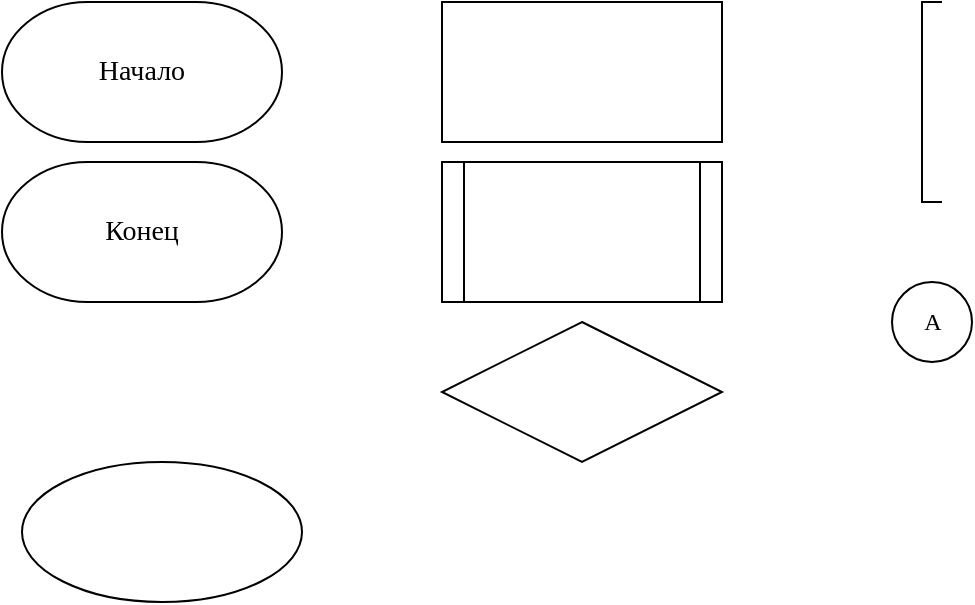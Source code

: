 <mxfile version="26.0.7" pages="3">
  <diagram name="Blocks" id="8RtZDlYGpixeSJjzs-BT">
    <mxGraphModel dx="1392" dy="818" grid="1" gridSize="10" guides="1" tooltips="1" connect="1" arrows="1" fold="1" page="0" pageScale="1" pageWidth="827" pageHeight="1169" math="0" shadow="0">
      <root>
        <mxCell id="0" />
        <mxCell id="1" parent="0" />
        <mxCell id="33oWATtLTmWo8yCEAm7P-1" value="&lt;font&gt;Начало&lt;/font&gt;" style="strokeWidth=1;html=1;shape=mxgraph.flowchart.terminator;whiteSpace=wrap;fontFamily=Times New Roman;fontSize=14;fillColor=none;" parent="1" vertex="1">
          <mxGeometry x="250" y="230" width="140" height="70" as="geometry" />
        </mxCell>
        <mxCell id="33oWATtLTmWo8yCEAm7P-2" value="&lt;font&gt;Конец&lt;/font&gt;" style="strokeWidth=1;html=1;shape=mxgraph.flowchart.terminator;whiteSpace=wrap;fontFamily=Times New Roman;fontSize=14;fillColor=none;" parent="1" vertex="1">
          <mxGeometry x="250" y="310" width="140" height="70" as="geometry" />
        </mxCell>
        <mxCell id="33oWATtLTmWo8yCEAm7P-3" value="" style="rounded=0;whiteSpace=wrap;html=1;fillColor=none;fontFamily=Times New Roman;fontSize=14;" parent="1" vertex="1">
          <mxGeometry x="470" y="230" width="140" height="70" as="geometry" />
        </mxCell>
        <mxCell id="33oWATtLTmWo8yCEAm7P-4" value="" style="shape=process;whiteSpace=wrap;html=1;backgroundOutline=1;size=0.077;fillColor=none;fontFamily=Times New Roman;fontSize=14;" parent="1" vertex="1">
          <mxGeometry x="470" y="310" width="140" height="70" as="geometry" />
        </mxCell>
        <mxCell id="lvoW0HqD9HumK42YfkLP-1" value="" style="rhombus;whiteSpace=wrap;html=1;fillColor=none;fontFamily=Times New Roman;fontSize=14;" parent="1" vertex="1">
          <mxGeometry x="470" y="390" width="140" height="70" as="geometry" />
        </mxCell>
        <mxCell id="Te0etc61Lkdm8Tveuhdw-1" value="" style="strokeWidth=1;html=1;shape=mxgraph.flowchart.annotation_1;align=left;pointerEvents=1;fontFamily=Times New Roman;fontSize=14;labelPosition=right;verticalLabelPosition=middle;verticalAlign=middle;" parent="1" vertex="1">
          <mxGeometry x="710" y="230" width="10" height="100" as="geometry" />
        </mxCell>
        <mxCell id="Fad0w2KYInPpvaPSrPJm-1" value="А" style="verticalLabelPosition=middle;verticalAlign=middle;html=1;shape=mxgraph.flowchart.on-page_reference;fillColor=none;labelPosition=center;align=center;fontFamily=Times New Roman;" parent="1" vertex="1">
          <mxGeometry x="695" y="370" width="40" height="40" as="geometry" />
        </mxCell>
        <mxCell id="qVoiFrHW5DZtfm-CPzc4-1" value="" style="ellipse;whiteSpace=wrap;html=1;fillColor=none;fontFamily=Times New Roman;fontSize=14;" vertex="1" parent="1">
          <mxGeometry x="260" y="460" width="140" height="70" as="geometry" />
        </mxCell>
      </root>
    </mxGraphModel>
  </diagram>
  <diagram id="OF21iz16KkWVT-966yPa" name="svc_process">
    <mxGraphModel dx="535" dy="715" grid="1" gridSize="10" guides="1" tooltips="1" connect="1" arrows="1" fold="1" page="0" pageScale="1" pageWidth="827" pageHeight="1169" math="0" shadow="0">
      <root>
        <mxCell id="0" />
        <mxCell id="1" parent="0" />
        <mxCell id="f9-IBuaHWKnpFaGda2p7-3" style="edgeStyle=orthogonalEdgeStyle;rounded=0;orthogonalLoop=1;jettySize=auto;html=1;exitX=0.5;exitY=1;exitDx=0;exitDy=0;exitPerimeter=0;entryX=0.5;entryY=0;entryDx=0;entryDy=0;" edge="1" parent="1" source="zOv2Q1l4p_0hKWdspPJO-1" target="W-8qz53kXuM_b5DxB52O-1">
          <mxGeometry relative="1" as="geometry" />
        </mxCell>
        <mxCell id="zOv2Q1l4p_0hKWdspPJO-1" value="&lt;font&gt;Начало&lt;/font&gt;" style="strokeWidth=1;html=1;shape=mxgraph.flowchart.terminator;whiteSpace=wrap;fontFamily=Times New Roman;fontSize=14;fillColor=none;" vertex="1" parent="1">
          <mxGeometry x="250" y="-60" width="140" height="70" as="geometry" />
        </mxCell>
        <mxCell id="zOv2Q1l4p_0hKWdspPJO-3" value="void svc_process(struct svc_rqst *rqstp)" style="strokeWidth=1;html=1;shape=mxgraph.flowchart.annotation_1;align=left;pointerEvents=1;fontFamily=Times New Roman;fontSize=14;labelPosition=right;verticalLabelPosition=middle;verticalAlign=middle;" vertex="1" parent="1">
          <mxGeometry x="410" y="-40" width="10" height="30" as="geometry" />
        </mxCell>
        <mxCell id="QtwlDBCC7AfcnxtAullJ-1" style="edgeStyle=orthogonalEdgeStyle;rounded=0;orthogonalLoop=1;jettySize=auto;html=1;exitX=1;exitY=0.5;exitDx=0;exitDy=0;exitPerimeter=0;entryX=0;entryY=0.5;entryDx=0;entryDy=0;entryPerimeter=0;endArrow=none;endFill=0;dashed=1;" edge="1" parent="1" source="zOv2Q1l4p_0hKWdspPJO-1" target="zOv2Q1l4p_0hKWdspPJO-3">
          <mxGeometry relative="1" as="geometry" />
        </mxCell>
        <mxCell id="f9-IBuaHWKnpFaGda2p7-4" style="edgeStyle=orthogonalEdgeStyle;rounded=0;orthogonalLoop=1;jettySize=auto;html=1;exitX=0.5;exitY=1;exitDx=0;exitDy=0;entryX=0.5;entryY=0;entryDx=0;entryDy=0;" edge="1" parent="1" source="W-8qz53kXuM_b5DxB52O-1" target="W-8qz53kXuM_b5DxB52O-2">
          <mxGeometry relative="1" as="geometry" />
        </mxCell>
        <mxCell id="W-8qz53kXuM_b5DxB52O-1" value="Инициализация буфера результата" style="shape=process;whiteSpace=wrap;html=1;backgroundOutline=1;size=0.077;fillColor=none;fontFamily=Times New Roman;fontSize=14;" vertex="1" parent="1">
          <mxGeometry x="250" y="30" width="140" height="70" as="geometry" />
        </mxCell>
        <mxCell id="f9-IBuaHWKnpFaGda2p7-5" style="edgeStyle=orthogonalEdgeStyle;rounded=0;orthogonalLoop=1;jettySize=auto;html=1;exitX=0.5;exitY=1;exitDx=0;exitDy=0;entryX=0.5;entryY=0;entryDx=0;entryDy=0;" edge="1" parent="1" source="W-8qz53kXuM_b5DxB52O-2" target="uz_0UwRIKCqLpDVF-xgp-1">
          <mxGeometry relative="1" as="geometry" />
        </mxCell>
        <mxCell id="W-8qz53kXuM_b5DxB52O-2" value="Подготовка буфера аргументов к расшифровке" style="shape=process;whiteSpace=wrap;html=1;backgroundOutline=1;size=0.077;fillColor=none;fontFamily=Times New Roman;fontSize=14;" vertex="1" parent="1">
          <mxGeometry x="250" y="120" width="140" height="70" as="geometry" />
        </mxCell>
        <mxCell id="ECfyac5wpW73ZuQWnyiP-5" style="edgeStyle=orthogonalEdgeStyle;rounded=0;orthogonalLoop=1;jettySize=auto;html=1;exitX=0.5;exitY=1;exitDx=0;exitDy=0;entryX=0.5;entryY=0;entryDx=0;entryDy=0;" edge="1" parent="1" source="uz_0UwRIKCqLpDVF-xgp-1" target="ECfyac5wpW73ZuQWnyiP-1">
          <mxGeometry relative="1" as="geometry" />
        </mxCell>
        <mxCell id="uz_0UwRIKCqLpDVF-xgp-1" value="Получить id передачи из буфера аргументов" style="rounded=0;whiteSpace=wrap;html=1;fillColor=none;fontFamily=Times New Roman;fontSize=14;" vertex="1" parent="1">
          <mxGeometry x="250" y="210" width="140" height="70" as="geometry" />
        </mxCell>
        <mxCell id="ECfyac5wpW73ZuQWnyiP-20" style="edgeStyle=orthogonalEdgeStyle;rounded=0;orthogonalLoop=1;jettySize=auto;html=1;exitX=0.5;exitY=1;exitDx=0;exitDy=0;entryX=0.5;entryY=1;entryDx=0;entryDy=0;endArrow=none;endFill=0;" edge="1" parent="1" source="ECfyac5wpW73ZuQWnyiP-24" target="ECfyac5wpW73ZuQWnyiP-6">
          <mxGeometry relative="1" as="geometry">
            <mxPoint x="590" y="540" as="sourcePoint" />
          </mxGeometry>
        </mxCell>
        <mxCell id="f9-IBuaHWKnpFaGda2p7-10" value="void svc_send(struct svc_rqst *rqstp)" style="strokeWidth=1;html=1;shape=mxgraph.flowchart.annotation_1;align=left;pointerEvents=1;fontFamily=Times New Roman;fontSize=14;labelPosition=right;verticalLabelPosition=middle;verticalAlign=middle;" vertex="1" parent="1">
          <mxGeometry x="550" y="688" width="10" height="30" as="geometry" />
        </mxCell>
        <mxCell id="f9-IBuaHWKnpFaGda2p7-11" style="edgeStyle=orthogonalEdgeStyle;rounded=0;orthogonalLoop=1;jettySize=auto;html=1;exitX=1;exitY=0.75;exitDx=0;exitDy=0;entryX=0;entryY=0.5;entryDx=0;entryDy=0;entryPerimeter=0;endArrow=none;endFill=0;dashed=1;" edge="1" parent="1" target="f9-IBuaHWKnpFaGda2p7-10" source="ECfyac5wpW73ZuQWnyiP-8">
          <mxGeometry relative="1" as="geometry">
            <mxPoint x="560" y="685" as="sourcePoint" />
          </mxGeometry>
        </mxCell>
        <mxCell id="ECfyac5wpW73ZuQWnyiP-3" style="edgeStyle=orthogonalEdgeStyle;rounded=0;orthogonalLoop=1;jettySize=auto;html=1;exitX=1;exitY=0.5;exitDx=0;exitDy=0;entryX=0.5;entryY=0;entryDx=0;entryDy=0;" edge="1" parent="1" source="ECfyac5wpW73ZuQWnyiP-1" target="ECfyac5wpW73ZuQWnyiP-2">
          <mxGeometry relative="1" as="geometry" />
        </mxCell>
        <mxCell id="ECfyac5wpW73ZuQWnyiP-4" value="Да" style="edgeLabel;html=1;align=center;verticalAlign=middle;resizable=0;points=[];fontFamily=Times New Roman;" vertex="1" connectable="0" parent="ECfyac5wpW73ZuQWnyiP-3">
          <mxGeometry x="0.338" relative="1" as="geometry">
            <mxPoint y="-15" as="offset" />
          </mxGeometry>
        </mxCell>
        <mxCell id="ECfyac5wpW73ZuQWnyiP-12" style="edgeStyle=orthogonalEdgeStyle;rounded=0;orthogonalLoop=1;jettySize=auto;html=1;exitX=0;exitY=0.5;exitDx=0;exitDy=0;entryX=0.5;entryY=0;entryDx=0;entryDy=0;" edge="1" parent="1" source="ECfyac5wpW73ZuQWnyiP-1" target="ECfyac5wpW73ZuQWnyiP-11">
          <mxGeometry relative="1" as="geometry" />
        </mxCell>
        <mxCell id="ECfyac5wpW73ZuQWnyiP-1" value="Получено успешно?" style="rhombus;whiteSpace=wrap;html=1;fillColor=none;fontFamily=Times New Roman;fontSize=14;" vertex="1" parent="1">
          <mxGeometry x="250" y="300" width="140" height="70" as="geometry" />
        </mxCell>
        <mxCell id="ECfyac5wpW73ZuQWnyiP-10" style="edgeStyle=orthogonalEdgeStyle;rounded=0;orthogonalLoop=1;jettySize=auto;html=1;exitX=0;exitY=0.5;exitDx=0;exitDy=0;entryX=0.5;entryY=0;entryDx=0;entryDy=0;" edge="1" parent="1" source="ECfyac5wpW73ZuQWnyiP-2" target="ECfyac5wpW73ZuQWnyiP-6">
          <mxGeometry relative="1" as="geometry" />
        </mxCell>
        <mxCell id="ECfyac5wpW73ZuQWnyiP-2" value="Статус&lt;div&gt;сообщения&lt;div&gt;==&lt;/div&gt;&lt;div&gt;CALL?&lt;/div&gt;&lt;/div&gt;" style="rhombus;whiteSpace=wrap;html=1;fillColor=none;fontFamily=Times New Roman;fontSize=12;" vertex="1" parent="1">
          <mxGeometry x="390" y="370" width="140" height="70" as="geometry" />
        </mxCell>
        <mxCell id="ECfyac5wpW73ZuQWnyiP-6" value="Ошибка" style="rounded=0;whiteSpace=wrap;html=1;fillColor=none;fontFamily=Times New Roman;fontSize=14;" vertex="1" parent="1">
          <mxGeometry x="250" y="450" width="140" height="70" as="geometry" />
        </mxCell>
        <mxCell id="ECfyac5wpW73ZuQWnyiP-14" style="edgeStyle=orthogonalEdgeStyle;rounded=0;orthogonalLoop=1;jettySize=auto;html=1;exitX=0;exitY=0.5;exitDx=0;exitDy=0;entryX=0.5;entryY=0;entryDx=0;entryDy=0;" edge="1" parent="1" source="ECfyac5wpW73ZuQWnyiP-7" target="ECfyac5wpW73ZuQWnyiP-9">
          <mxGeometry relative="1" as="geometry" />
        </mxCell>
        <mxCell id="ECfyac5wpW73ZuQWnyiP-16" value="Да" style="edgeLabel;html=1;align=center;verticalAlign=middle;resizable=0;points=[];fontFamily=Times New Roman;" vertex="1" connectable="0" parent="ECfyac5wpW73ZuQWnyiP-14">
          <mxGeometry x="-0.122" y="1" relative="1" as="geometry">
            <mxPoint x="-24" y="-16" as="offset" />
          </mxGeometry>
        </mxCell>
        <mxCell id="ECfyac5wpW73ZuQWnyiP-15" style="edgeStyle=orthogonalEdgeStyle;rounded=0;orthogonalLoop=1;jettySize=auto;html=1;exitX=1;exitY=0.5;exitDx=0;exitDy=0;entryX=0.5;entryY=0;entryDx=0;entryDy=0;" edge="1" parent="1" source="ECfyac5wpW73ZuQWnyiP-7" target="ECfyac5wpW73ZuQWnyiP-8">
          <mxGeometry relative="1" as="geometry" />
        </mxCell>
        <mxCell id="ECfyac5wpW73ZuQWnyiP-22" style="edgeStyle=orthogonalEdgeStyle;rounded=0;orthogonalLoop=1;jettySize=auto;html=1;exitX=0.5;exitY=0;exitDx=0;exitDy=0;startArrow=classic;startFill=1;endArrow=none;endFill=0;" edge="1" parent="1" source="ECfyac5wpW73ZuQWnyiP-7">
          <mxGeometry relative="1" as="geometry">
            <mxPoint x="319.857" y="560" as="targetPoint" />
          </mxGeometry>
        </mxCell>
        <mxCell id="ECfyac5wpW73ZuQWnyiP-7" value="Произошла ошибка?" style="rhombus;whiteSpace=wrap;html=1;fillColor=none;fontFamily=Times New Roman;fontSize=14;" vertex="1" parent="1">
          <mxGeometry x="250" y="580" width="140" height="70" as="geometry" />
        </mxCell>
        <mxCell id="ECfyac5wpW73ZuQWnyiP-17" style="edgeStyle=orthogonalEdgeStyle;rounded=0;orthogonalLoop=1;jettySize=auto;html=1;exitX=0.5;exitY=1;exitDx=0;exitDy=0;entryX=0.5;entryY=1;entryDx=0;entryDy=0;endArrow=none;endFill=0;" edge="1" parent="1" source="ECfyac5wpW73ZuQWnyiP-8" target="ECfyac5wpW73ZuQWnyiP-9">
          <mxGeometry relative="1" as="geometry" />
        </mxCell>
        <mxCell id="ECfyac5wpW73ZuQWnyiP-27" style="edgeStyle=orthogonalEdgeStyle;rounded=0;orthogonalLoop=1;jettySize=auto;html=1;exitX=1;exitY=0.25;exitDx=0;exitDy=0;entryX=0;entryY=0.25;entryDx=0;entryDy=0;endArrow=none;endFill=0;dashed=1;" edge="1" parent="1" source="ECfyac5wpW73ZuQWnyiP-9" target="ECfyac5wpW73ZuQWnyiP-8">
          <mxGeometry relative="1" as="geometry" />
        </mxCell>
        <mxCell id="ECfyac5wpW73ZuQWnyiP-9" value="Отбросить запрос" style="shape=process;whiteSpace=wrap;html=1;backgroundOutline=1;size=0.077;fillColor=none;fontFamily=Times New Roman;fontSize=14;" vertex="1" parent="1">
          <mxGeometry x="110" y="650" width="140" height="70" as="geometry" />
        </mxCell>
        <mxCell id="ECfyac5wpW73ZuQWnyiP-21" style="edgeStyle=orthogonalEdgeStyle;rounded=0;orthogonalLoop=1;jettySize=auto;html=1;exitX=0.5;exitY=1;exitDx=0;exitDy=0;endArrow=none;endFill=0;" edge="1" parent="1" source="ECfyac5wpW73ZuQWnyiP-11">
          <mxGeometry relative="1" as="geometry">
            <mxPoint x="460" y="540" as="targetPoint" />
            <Array as="points">
              <mxPoint x="180" y="560" />
              <mxPoint x="460" y="560" />
            </Array>
          </mxGeometry>
        </mxCell>
        <mxCell id="ECfyac5wpW73ZuQWnyiP-11" value="Ошибка" style="rounded=0;whiteSpace=wrap;html=1;fillColor=none;fontFamily=Times New Roman;fontSize=14;" vertex="1" parent="1">
          <mxGeometry x="110" y="370" width="140" height="70" as="geometry" />
        </mxCell>
        <mxCell id="ECfyac5wpW73ZuQWnyiP-18" style="edgeStyle=orthogonalEdgeStyle;rounded=0;orthogonalLoop=1;jettySize=auto;html=1;exitX=0.5;exitY=0;exitDx=0;exitDy=0;exitPerimeter=0;startArrow=classic;startFill=1;endArrow=none;endFill=0;" edge="1" parent="1" source="ECfyac5wpW73ZuQWnyiP-13">
          <mxGeometry relative="1" as="geometry">
            <mxPoint x="320.024" y="740" as="targetPoint" />
          </mxGeometry>
        </mxCell>
        <mxCell id="ECfyac5wpW73ZuQWnyiP-13" value="&lt;font&gt;Конец&lt;/font&gt;" style="strokeWidth=1;html=1;shape=mxgraph.flowchart.terminator;whiteSpace=wrap;fontFamily=Times New Roman;fontSize=14;fillColor=none;" vertex="1" parent="1">
          <mxGeometry x="250" y="760" width="140" height="70" as="geometry" />
        </mxCell>
        <mxCell id="ECfyac5wpW73ZuQWnyiP-19" style="edgeStyle=orthogonalEdgeStyle;rounded=0;orthogonalLoop=1;jettySize=auto;html=1;exitX=1;exitY=0.5;exitDx=0;exitDy=0;entryX=0.5;entryY=0;entryDx=0;entryDy=0;" edge="1" parent="1" source="ECfyac5wpW73ZuQWnyiP-2" target="ECfyac5wpW73ZuQWnyiP-24">
          <mxGeometry relative="1" as="geometry">
            <mxPoint x="590" y="440" as="targetPoint" />
          </mxGeometry>
        </mxCell>
        <mxCell id="ECfyac5wpW73ZuQWnyiP-23" value="Да" style="edgeLabel;html=1;align=center;verticalAlign=middle;resizable=0;points=[];fontFamily=Times New Roman;fontSize=11;" vertex="1" connectable="0" parent="ECfyac5wpW73ZuQWnyiP-19">
          <mxGeometry x="0.178" y="1" relative="1" as="geometry">
            <mxPoint x="4" y="-14" as="offset" />
          </mxGeometry>
        </mxCell>
        <mxCell id="ECfyac5wpW73ZuQWnyiP-24" value="Обработка запроса" style="shape=process;whiteSpace=wrap;html=1;backgroundOutline=1;size=0.077;fillColor=none;fontFamily=Times New Roman;fontSize=14;" vertex="1" parent="1">
          <mxGeometry x="530" y="450" width="140" height="70" as="geometry" />
        </mxCell>
        <mxCell id="ECfyac5wpW73ZuQWnyiP-28" style="edgeStyle=orthogonalEdgeStyle;rounded=0;orthogonalLoop=1;jettySize=auto;html=1;exitX=0;exitY=0.5;exitDx=0;exitDy=0;exitPerimeter=0;entryX=1;entryY=0.25;entryDx=0;entryDy=0;endArrow=none;endFill=0;dashed=1;" edge="1" parent="1" source="ECfyac5wpW73ZuQWnyiP-25" target="ECfyac5wpW73ZuQWnyiP-8">
          <mxGeometry relative="1" as="geometry" />
        </mxCell>
        <mxCell id="ECfyac5wpW73ZuQWnyiP-25" value="void svc_drop(struct svc_rqst *rqstp)" style="strokeWidth=1;html=1;shape=mxgraph.flowchart.annotation_1;align=left;pointerEvents=1;fontFamily=Times New Roman;fontSize=14;labelPosition=right;verticalLabelPosition=middle;verticalAlign=middle;" vertex="1" parent="1">
          <mxGeometry x="550" y="652" width="10" height="30" as="geometry" />
        </mxCell>
        <mxCell id="ECfyac5wpW73ZuQWnyiP-8" value="Отправить результат клиенту" style="shape=process;whiteSpace=wrap;html=1;backgroundOutline=1;size=0.077;fillColor=none;fontFamily=Times New Roman;fontSize=14;" vertex="1" parent="1">
          <mxGeometry x="390" y="650" width="140" height="70" as="geometry" />
        </mxCell>
        <mxCell id="iGRNle9its00mOF3dHi1-1" style="edgeStyle=orthogonalEdgeStyle;rounded=0;orthogonalLoop=1;jettySize=auto;html=1;exitX=0.5;exitY=1;exitDx=0;exitDy=0;exitPerimeter=0;entryX=0.5;entryY=0;entryDx=0;entryDy=0;" edge="1" parent="1" source="ECfyac5wpW73ZuQWnyiP-29" target="ECfyac5wpW73ZuQWnyiP-34">
          <mxGeometry relative="1" as="geometry" />
        </mxCell>
        <mxCell id="ECfyac5wpW73ZuQWnyiP-29" value="&lt;font&gt;Начало&lt;/font&gt;" style="strokeWidth=1;html=1;shape=mxgraph.flowchart.terminator;whiteSpace=wrap;fontFamily=Times New Roman;fontSize=14;fillColor=none;" vertex="1" parent="1">
          <mxGeometry x="1220" y="-60" width="140" height="70" as="geometry" />
        </mxCell>
        <mxCell id="ECfyac5wpW73ZuQWnyiP-30" value="void svc_process_common(struct svc_rqst *rqstp)" style="strokeWidth=1;html=1;shape=mxgraph.flowchart.annotation_1;align=left;pointerEvents=1;fontFamily=Times New Roman;fontSize=14;labelPosition=right;verticalLabelPosition=middle;verticalAlign=middle;" vertex="1" parent="1">
          <mxGeometry x="1380" y="-40" width="10" height="30" as="geometry" />
        </mxCell>
        <mxCell id="ECfyac5wpW73ZuQWnyiP-31" style="edgeStyle=orthogonalEdgeStyle;rounded=0;orthogonalLoop=1;jettySize=auto;html=1;exitX=1;exitY=0.5;exitDx=0;exitDy=0;exitPerimeter=0;entryX=0;entryY=0.5;entryDx=0;entryDy=0;entryPerimeter=0;endArrow=none;endFill=0;dashed=1;" edge="1" parent="1" source="ECfyac5wpW73ZuQWnyiP-29" target="ECfyac5wpW73ZuQWnyiP-30">
          <mxGeometry relative="1" as="geometry" />
        </mxCell>
        <mxCell id="ECfyac5wpW73ZuQWnyiP-32" value="void svc_process_common(struct svc_rqst *rqstp)" style="strokeWidth=1;html=1;shape=mxgraph.flowchart.annotation_1;align=left;pointerEvents=1;fontFamily=Times New Roman;fontSize=14;labelPosition=right;verticalLabelPosition=middle;verticalAlign=middle;" vertex="1" parent="1">
          <mxGeometry x="690" y="470" width="10" height="30" as="geometry" />
        </mxCell>
        <mxCell id="ECfyac5wpW73ZuQWnyiP-33" style="edgeStyle=orthogonalEdgeStyle;rounded=0;orthogonalLoop=1;jettySize=auto;html=1;exitX=1;exitY=0.5;exitDx=0;exitDy=0;entryX=0;entryY=0.5;entryDx=0;entryDy=0;entryPerimeter=0;endArrow=none;endFill=0;dashed=1;" edge="1" parent="1" target="ECfyac5wpW73ZuQWnyiP-32" source="ECfyac5wpW73ZuQWnyiP-24">
          <mxGeometry relative="1" as="geometry">
            <mxPoint x="670" y="485" as="sourcePoint" />
          </mxGeometry>
        </mxCell>
        <mxCell id="iGRNle9its00mOF3dHi1-2" style="edgeStyle=orthogonalEdgeStyle;rounded=0;orthogonalLoop=1;jettySize=auto;html=1;exitX=0.5;exitY=1;exitDx=0;exitDy=0;entryX=0.5;entryY=0;entryDx=0;entryDy=0;" edge="1" parent="1" source="ECfyac5wpW73ZuQWnyiP-34" target="ECfyac5wpW73ZuQWnyiP-35">
          <mxGeometry relative="1" as="geometry" />
        </mxCell>
        <mxCell id="ECfyac5wpW73ZuQWnyiP-34" value="Подготовка буфера результата к кодированию" style="shape=process;whiteSpace=wrap;html=1;backgroundOutline=1;size=0.077;fillColor=none;fontFamily=Times New Roman;fontSize=14;" vertex="1" parent="1">
          <mxGeometry x="1220" y="30" width="140" height="70" as="geometry" />
        </mxCell>
        <mxCell id="iGRNle9its00mOF3dHi1-3" style="edgeStyle=orthogonalEdgeStyle;rounded=0;orthogonalLoop=1;jettySize=auto;html=1;exitX=0.5;exitY=1;exitDx=0;exitDy=0;entryX=0.5;entryY=0;entryDx=0;entryDy=0;" edge="1" parent="1" source="ECfyac5wpW73ZuQWnyiP-35" target="ECfyac5wpW73ZuQWnyiP-36">
          <mxGeometry relative="1" as="geometry" />
        </mxCell>
        <mxCell id="ECfyac5wpW73ZuQWnyiP-35" value="Записать id передачи в буфер результата" style="rounded=0;whiteSpace=wrap;html=1;fillColor=none;fontFamily=Times New Roman;fontSize=14;" vertex="1" parent="1">
          <mxGeometry x="1220" y="120" width="140" height="70" as="geometry" />
        </mxCell>
        <mxCell id="iGRNle9its00mOF3dHi1-4" style="edgeStyle=orthogonalEdgeStyle;rounded=0;orthogonalLoop=1;jettySize=auto;html=1;exitX=0.5;exitY=1;exitDx=0;exitDy=0;entryX=0.5;entryY=0;entryDx=0;entryDy=0;" edge="1" parent="1" source="ECfyac5wpW73ZuQWnyiP-36" target="ECfyac5wpW73ZuQWnyiP-37">
          <mxGeometry relative="1" as="geometry" />
        </mxCell>
        <mxCell id="ECfyac5wpW73ZuQWnyiP-36" value="Записать статус сообщения REPLY" style="rounded=0;whiteSpace=wrap;html=1;fillColor=none;fontFamily=Times New Roman;fontSize=14;" vertex="1" parent="1">
          <mxGeometry x="1220" y="210" width="140" height="70" as="geometry" />
        </mxCell>
        <mxCell id="iGRNle9its00mOF3dHi1-5" style="edgeStyle=orthogonalEdgeStyle;rounded=0;orthogonalLoop=1;jettySize=auto;html=1;exitX=0.5;exitY=1;exitDx=0;exitDy=0;entryX=0.5;entryY=0;entryDx=0;entryDy=0;" edge="1" parent="1" source="ECfyac5wpW73ZuQWnyiP-37" target="ECfyac5wpW73ZuQWnyiP-39">
          <mxGeometry relative="1" as="geometry" />
        </mxCell>
        <mxCell id="ECfyac5wpW73ZuQWnyiP-37" value="Получить версию протокола RPC" style="rounded=0;whiteSpace=wrap;html=1;fillColor=none;fontFamily=Times New Roman;fontSize=14;" vertex="1" parent="1">
          <mxGeometry x="1220" y="300" width="140" height="70" as="geometry" />
        </mxCell>
        <mxCell id="iGRNle9its00mOF3dHi1-12" style="edgeStyle=orthogonalEdgeStyle;rounded=0;orthogonalLoop=1;jettySize=auto;html=1;exitX=0.5;exitY=1;exitDx=0;exitDy=0;entryX=0.5;entryY=0;entryDx=0;entryDy=0;" edge="1" parent="1" source="ECfyac5wpW73ZuQWnyiP-38" target="ECfyac5wpW73ZuQWnyiP-40">
          <mxGeometry relative="1" as="geometry" />
        </mxCell>
        <mxCell id="ECfyac5wpW73ZuQWnyiP-38" value="Записать статус ответа MSG_ACCEPTED" style="rounded=0;whiteSpace=wrap;html=1;fillColor=none;fontFamily=Times New Roman;fontSize=14;" vertex="1" parent="1">
          <mxGeometry x="1360" y="460" width="140" height="70" as="geometry" />
        </mxCell>
        <mxCell id="iGRNle9its00mOF3dHi1-6" style="edgeStyle=orthogonalEdgeStyle;rounded=0;orthogonalLoop=1;jettySize=auto;html=1;exitX=1;exitY=0.5;exitDx=0;exitDy=0;entryX=0.5;entryY=0;entryDx=0;entryDy=0;" edge="1" parent="1" source="ECfyac5wpW73ZuQWnyiP-39" target="ECfyac5wpW73ZuQWnyiP-38">
          <mxGeometry relative="1" as="geometry" />
        </mxCell>
        <mxCell id="iGRNle9its00mOF3dHi1-7" value="Да" style="edgeLabel;html=1;align=center;verticalAlign=middle;resizable=0;points=[];" vertex="1" connectable="0" parent="iGRNle9its00mOF3dHi1-6">
          <mxGeometry x="0.386" y="1" relative="1" as="geometry">
            <mxPoint x="-1" y="-18" as="offset" />
          </mxGeometry>
        </mxCell>
        <mxCell id="iGRNle9its00mOF3dHi1-8" style="edgeStyle=orthogonalEdgeStyle;rounded=0;orthogonalLoop=1;jettySize=auto;html=1;exitX=0;exitY=0.5;exitDx=0;exitDy=0;entryX=0.5;entryY=0;entryDx=0;entryDy=0;" edge="1" parent="1" source="ECfyac5wpW73ZuQWnyiP-39" target="ECfyac5wpW73ZuQWnyiP-41">
          <mxGeometry relative="1" as="geometry" />
        </mxCell>
        <mxCell id="ECfyac5wpW73ZuQWnyiP-39" value="&lt;font&gt;Версия&lt;/font&gt;&lt;div&gt;&lt;font&gt;совпадает с&lt;/font&gt;&lt;/div&gt;&lt;div&gt;&lt;font&gt;реализацией?&lt;/font&gt;&lt;/div&gt;" style="rhombus;whiteSpace=wrap;html=1;fillColor=none;fontFamily=Times New Roman;fontSize=12;" vertex="1" parent="1">
          <mxGeometry x="1220" y="390" width="140" height="70" as="geometry" />
        </mxCell>
        <mxCell id="iGRNle9its00mOF3dHi1-13" style="edgeStyle=orthogonalEdgeStyle;rounded=0;orthogonalLoop=1;jettySize=auto;html=1;exitX=0.5;exitY=1;exitDx=0;exitDy=0;entryX=0.5;entryY=0;entryDx=0;entryDy=0;" edge="1" parent="1" source="ECfyac5wpW73ZuQWnyiP-40" target="ECfyac5wpW73ZuQWnyiP-43">
          <mxGeometry relative="1" as="geometry" />
        </mxCell>
        <mxCell id="ECfyac5wpW73ZuQWnyiP-40" value="Получить номер программы, версии и процедуры" style="rounded=0;whiteSpace=wrap;html=1;fillColor=none;fontFamily=Times New Roman;fontSize=14;" vertex="1" parent="1">
          <mxGeometry x="1360" y="550" width="140" height="70" as="geometry" />
        </mxCell>
        <mxCell id="iGRNle9its00mOF3dHi1-9" style="edgeStyle=orthogonalEdgeStyle;rounded=0;orthogonalLoop=1;jettySize=auto;html=1;exitX=0.5;exitY=1;exitDx=0;exitDy=0;entryX=0.5;entryY=0;entryDx=0;entryDy=0;" edge="1" parent="1" source="ECfyac5wpW73ZuQWnyiP-41" target="ECfyac5wpW73ZuQWnyiP-42">
          <mxGeometry relative="1" as="geometry" />
        </mxCell>
        <mxCell id="ECfyac5wpW73ZuQWnyiP-41" value="Записать статус ответа MSG_DENIED" style="rounded=0;whiteSpace=wrap;html=1;fillColor=none;fontFamily=Times New Roman;fontSize=14;" vertex="1" parent="1">
          <mxGeometry x="1080" y="460" width="140" height="70" as="geometry" />
        </mxCell>
        <mxCell id="ECfyac5wpW73ZuQWnyiP-42" value="Записать статус отказа RPC_MISMATCH" style="rounded=0;whiteSpace=wrap;html=1;fillColor=none;fontFamily=Times New Roman;fontSize=14;" vertex="1" parent="1">
          <mxGeometry x="1080" y="550" width="140" height="70" as="geometry" />
        </mxCell>
        <mxCell id="ECfyac5wpW73ZuQWnyiP-43" value="Получить структуру программы" style="rounded=0;whiteSpace=wrap;html=1;fillColor=none;fontFamily=Times New Roman;fontSize=14;" vertex="1" parent="1">
          <mxGeometry x="1360" y="640" width="140" height="70" as="geometry" />
        </mxCell>
        <mxCell id="iGRNle9its00mOF3dHi1-15" style="edgeStyle=orthogonalEdgeStyle;rounded=0;orthogonalLoop=1;jettySize=auto;html=1;exitX=0.5;exitY=0;exitDx=0;exitDy=0;endArrow=none;endFill=0;" edge="1" parent="1" source="ECfyac5wpW73ZuQWnyiP-45">
          <mxGeometry relative="1" as="geometry">
            <mxPoint x="1289.778" y="790" as="targetPoint" />
          </mxGeometry>
        </mxCell>
        <mxCell id="ECfyac5wpW73ZuQWnyiP-45" value="Финализация аутентификации" style="shape=process;whiteSpace=wrap;html=1;backgroundOutline=1;size=0.077;fillColor=none;fontFamily=Times New Roman;fontSize=14;" vertex="1" parent="1">
          <mxGeometry x="1220" y="810" width="140" height="70" as="geometry" />
        </mxCell>
        <mxCell id="ECfyac5wpW73ZuQWnyiP-46" value="&lt;font&gt;Конец&lt;/font&gt;" style="strokeWidth=1;html=1;shape=mxgraph.flowchart.terminator;whiteSpace=wrap;fontFamily=Times New Roman;fontSize=14;fillColor=none;" vertex="1" parent="1">
          <mxGeometry x="1220" y="900" width="140" height="70" as="geometry" />
        </mxCell>
        <mxCell id="Qn1b1J6w7lD2vqLyrMzB-1" value="А1" style="verticalLabelPosition=middle;verticalAlign=middle;html=1;shape=mxgraph.flowchart.on-page_reference;fillColor=none;labelPosition=center;align=center;fontFamily=Times New Roman;" vertex="1" parent="1">
          <mxGeometry x="1380" y="730" width="40" height="40" as="geometry" />
        </mxCell>
        <mxCell id="iGRNle9its00mOF3dHi1-10" style="edgeStyle=orthogonalEdgeStyle;rounded=0;orthogonalLoop=1;jettySize=auto;html=1;exitX=0.5;exitY=1;exitDx=0;exitDy=0;exitPerimeter=0;entryX=0.5;entryY=1;entryDx=0;entryDy=0;endArrow=none;endFill=0;" edge="1" parent="1" source="Qn1b1J6w7lD2vqLyrMzB-2" target="ECfyac5wpW73ZuQWnyiP-42">
          <mxGeometry relative="1" as="geometry" />
        </mxCell>
        <mxCell id="Qn1b1J6w7lD2vqLyrMzB-2" value="А2" style="verticalLabelPosition=middle;verticalAlign=middle;html=1;shape=mxgraph.flowchart.on-page_reference;fillColor=none;labelPosition=center;align=center;fontFamily=Times New Roman;" vertex="1" parent="1">
          <mxGeometry x="1440" y="730" width="40" height="40" as="geometry" />
        </mxCell>
        <mxCell id="iGRNle9its00mOF3dHi1-11" style="edgeStyle=orthogonalEdgeStyle;rounded=0;orthogonalLoop=1;jettySize=auto;html=1;exitX=0.5;exitY=1;exitDx=0;exitDy=0;entryX=0.5;entryY=0;entryDx=0;entryDy=0;entryPerimeter=0;" edge="1" parent="1" source="ECfyac5wpW73ZuQWnyiP-43" target="Qn1b1J6w7lD2vqLyrMzB-1">
          <mxGeometry relative="1" as="geometry">
            <Array as="points">
              <mxPoint x="1430" y="720" />
              <mxPoint x="1400" y="720" />
            </Array>
          </mxGeometry>
        </mxCell>
        <mxCell id="iGRNle9its00mOF3dHi1-14" style="edgeStyle=orthogonalEdgeStyle;rounded=0;orthogonalLoop=1;jettySize=auto;html=1;exitX=0.5;exitY=1;exitDx=0;exitDy=0;entryX=0.5;entryY=0;entryDx=0;entryDy=0;entryPerimeter=0;" edge="1" parent="1" source="ECfyac5wpW73ZuQWnyiP-45" target="ECfyac5wpW73ZuQWnyiP-46">
          <mxGeometry relative="1" as="geometry" />
        </mxCell>
        <mxCell id="iGRNle9its00mOF3dHi1-16" value="void svc_authorise(struct svc_rqst *rqstp)" style="strokeWidth=1;html=1;shape=mxgraph.flowchart.annotation_1;align=left;pointerEvents=1;fontFamily=Times New Roman;fontSize=14;labelPosition=right;verticalLabelPosition=middle;verticalAlign=middle;" vertex="1" parent="1">
          <mxGeometry x="1380" y="830" width="10" height="30" as="geometry" />
        </mxCell>
        <mxCell id="iGRNle9its00mOF3dHi1-17" style="edgeStyle=orthogonalEdgeStyle;rounded=0;orthogonalLoop=1;jettySize=auto;html=1;exitX=1;exitY=0.5;exitDx=0;exitDy=0;exitPerimeter=0;entryX=0;entryY=0.5;entryDx=0;entryDy=0;entryPerimeter=0;endArrow=none;endFill=0;dashed=1;" edge="1" parent="1" target="iGRNle9its00mOF3dHi1-16">
          <mxGeometry relative="1" as="geometry">
            <mxPoint x="1360" y="845" as="sourcePoint" />
          </mxGeometry>
        </mxCell>
        <mxCell id="iGRNle9its00mOF3dHi1-28" style="edgeStyle=orthogonalEdgeStyle;rounded=0;orthogonalLoop=1;jettySize=auto;html=1;exitX=0.5;exitY=1;exitDx=0;exitDy=0;exitPerimeter=0;entryX=0.5;entryY=0;entryDx=0;entryDy=0;" edge="1" parent="1" source="iGRNle9its00mOF3dHi1-18" target="iGRNle9its00mOF3dHi1-20">
          <mxGeometry relative="1" as="geometry" />
        </mxCell>
        <mxCell id="iGRNle9its00mOF3dHi1-18" value="А1" style="verticalLabelPosition=middle;verticalAlign=middle;html=1;shape=mxgraph.flowchart.on-page_reference;fillColor=none;labelPosition=center;align=center;fontFamily=Times New Roman;" vertex="1" parent="1">
          <mxGeometry x="1680" width="40" height="40" as="geometry" />
        </mxCell>
        <mxCell id="iGRNle9its00mOF3dHi1-29" style="edgeStyle=orthogonalEdgeStyle;rounded=0;orthogonalLoop=1;jettySize=auto;html=1;exitX=0.5;exitY=1;exitDx=0;exitDy=0;entryX=0.5;entryY=0;entryDx=0;entryDy=0;" edge="1" parent="1" source="iGRNle9its00mOF3dHi1-20" target="iGRNle9its00mOF3dHi1-23">
          <mxGeometry relative="1" as="geometry" />
        </mxCell>
        <mxCell id="iGRNle9its00mOF3dHi1-20" value="Выполнить аутентификацию, согласно закодированной версии" style="shape=process;whiteSpace=wrap;html=1;backgroundOutline=1;size=0.077;fillColor=none;fontFamily=Times New Roman;fontSize=12;" vertex="1" parent="1">
          <mxGeometry x="1630" y="60" width="140" height="70" as="geometry" />
        </mxCell>
        <mxCell id="iGRNle9its00mOF3dHi1-21" value="enum svc_auth_status svc_authenticate(struct svc_rqst *rqstp)" style="strokeWidth=1;html=1;shape=mxgraph.flowchart.annotation_1;align=left;pointerEvents=1;fontFamily=Times New Roman;fontSize=14;labelPosition=right;verticalLabelPosition=middle;verticalAlign=middle;" vertex="1" parent="1">
          <mxGeometry x="1790" y="80" width="10" height="30" as="geometry" />
        </mxCell>
        <mxCell id="iGRNle9its00mOF3dHi1-22" style="edgeStyle=orthogonalEdgeStyle;rounded=0;orthogonalLoop=1;jettySize=auto;html=1;exitX=1;exitY=0.5;exitDx=0;exitDy=0;entryX=0;entryY=0.5;entryDx=0;entryDy=0;entryPerimeter=0;endArrow=none;endFill=0;dashed=1;" edge="1" parent="1" target="iGRNle9its00mOF3dHi1-21" source="iGRNle9its00mOF3dHi1-20">
          <mxGeometry relative="1" as="geometry">
            <mxPoint x="1770" y="95" as="sourcePoint" />
          </mxGeometry>
        </mxCell>
        <mxCell id="iGRNle9its00mOF3dHi1-30" style="edgeStyle=orthogonalEdgeStyle;rounded=0;orthogonalLoop=1;jettySize=auto;html=1;exitX=1;exitY=0.5;exitDx=0;exitDy=0;entryX=0.5;entryY=0;entryDx=0;entryDy=0;" edge="1" parent="1" source="iGRNle9its00mOF3dHi1-23" target="iGRNle9its00mOF3dHi1-24">
          <mxGeometry relative="1" as="geometry" />
        </mxCell>
        <mxCell id="iGRNle9its00mOF3dHi1-31" value="Да" style="edgeLabel;html=1;align=center;verticalAlign=middle;resizable=0;points=[];fontFamily=Times New Roman;" vertex="1" connectable="0" parent="iGRNle9its00mOF3dHi1-30">
          <mxGeometry x="0.293" y="-2" relative="1" as="geometry">
            <mxPoint x="2" y="-20" as="offset" />
          </mxGeometry>
        </mxCell>
        <mxCell id="iGRNle9its00mOF3dHi1-23" value="Аутентификация успешна?" style="rhombus;whiteSpace=wrap;html=1;fillColor=none;fontFamily=Times New Roman;fontSize=12;" vertex="1" parent="1">
          <mxGeometry x="1630" y="150" width="140" height="70" as="geometry" />
        </mxCell>
        <mxCell id="iGRNle9its00mOF3dHi1-32" style="edgeStyle=orthogonalEdgeStyle;rounded=0;orthogonalLoop=1;jettySize=auto;html=1;exitX=0.5;exitY=1;exitDx=0;exitDy=0;entryX=0;entryY=0.5;entryDx=0;entryDy=0;endArrow=none;endFill=0;" edge="1" parent="1" source="iGRNle9its00mOF3dHi1-24" target="iGRNle9its00mOF3dHi1-23">
          <mxGeometry relative="1" as="geometry" />
        </mxCell>
        <mxCell id="iGRNle9its00mOF3dHi1-24" value="Вызвать функцию пользовательской аутентификации" style="rounded=0;whiteSpace=wrap;html=1;fillColor=none;fontFamily=Times New Roman;fontSize=14;" vertex="1" parent="1">
          <mxGeometry x="1770" y="230" width="140" height="70" as="geometry" />
        </mxCell>
        <mxCell id="iGRNle9its00mOF3dHi1-25" value="(struct svc_program).pg_authenticate" style="strokeWidth=1;html=1;shape=mxgraph.flowchart.annotation_1;align=left;pointerEvents=1;fontFamily=Times New Roman;fontSize=14;labelPosition=right;verticalLabelPosition=middle;verticalAlign=middle;" vertex="1" parent="1">
          <mxGeometry x="1930" y="250" width="10" height="30" as="geometry" />
        </mxCell>
        <mxCell id="iGRNle9its00mOF3dHi1-26" style="edgeStyle=orthogonalEdgeStyle;rounded=0;orthogonalLoop=1;jettySize=auto;html=1;exitX=1;exitY=0.5;exitDx=0;exitDy=0;entryX=0;entryY=0.5;entryDx=0;entryDy=0;entryPerimeter=0;endArrow=none;endFill=0;dashed=1;" edge="1" parent="1" target="iGRNle9its00mOF3dHi1-25" source="iGRNle9its00mOF3dHi1-24">
          <mxGeometry relative="1" as="geometry">
            <mxPoint x="1910" y="265" as="sourcePoint" />
          </mxGeometry>
        </mxCell>
        <mxCell id="iGRNle9its00mOF3dHi1-33" style="edgeStyle=orthogonalEdgeStyle;rounded=0;orthogonalLoop=1;jettySize=auto;html=1;exitX=0.5;exitY=0;exitDx=0;exitDy=0;startArrow=classic;startFill=1;endArrow=none;endFill=0;" edge="1" parent="1" source="iGRNle9its00mOF3dHi1-27">
          <mxGeometry relative="1" as="geometry">
            <mxPoint x="1700.182" y="320" as="targetPoint" />
          </mxGeometry>
        </mxCell>
        <mxCell id="iGRNle9its00mOF3dHi1-52" style="edgeStyle=orthogonalEdgeStyle;rounded=0;orthogonalLoop=1;jettySize=auto;html=1;exitX=1;exitY=0.5;exitDx=0;exitDy=0;entryX=0.5;entryY=0;entryDx=0;entryDy=0;" edge="1" parent="1" source="iGRNle9its00mOF3dHi1-27" target="iGRNle9its00mOF3dHi1-40">
          <mxGeometry relative="1" as="geometry" />
        </mxCell>
        <mxCell id="iGRNle9its00mOF3dHi1-27" value="Аутентификация успешна?" style="rhombus;whiteSpace=wrap;html=1;fillColor=none;fontFamily=Times New Roman;fontSize=12;" vertex="1" parent="1">
          <mxGeometry x="1630" y="340" width="140" height="70" as="geometry" />
        </mxCell>
        <mxCell id="iGRNle9its00mOF3dHi1-34" value="А3" style="verticalLabelPosition=middle;verticalAlign=middle;html=1;shape=mxgraph.flowchart.on-page_reference;fillColor=none;labelPosition=center;align=center;fontFamily=Times New Roman;" vertex="1" parent="1">
          <mxGeometry x="1550" y="410" width="40" height="40" as="geometry" />
        </mxCell>
        <mxCell id="iGRNle9its00mOF3dHi1-54" style="edgeStyle=orthogonalEdgeStyle;rounded=0;orthogonalLoop=1;jettySize=auto;html=1;exitX=0.5;exitY=1;exitDx=0;exitDy=0;exitPerimeter=0;endArrow=none;endFill=0;" edge="1" parent="1" source="iGRNle9its00mOF3dHi1-35">
          <mxGeometry relative="1" as="geometry">
            <mxPoint x="1840" y="750.0" as="targetPoint" />
            <Array as="points">
              <mxPoint x="1570" y="770" />
              <mxPoint x="1840" y="770" />
            </Array>
          </mxGeometry>
        </mxCell>
        <mxCell id="iGRNle9its00mOF3dHi1-35" value="А4" style="verticalLabelPosition=middle;verticalAlign=middle;html=1;shape=mxgraph.flowchart.on-page_reference;fillColor=none;labelPosition=center;align=center;fontFamily=Times New Roman;" vertex="1" parent="1">
          <mxGeometry x="1550" y="470" width="40" height="40" as="geometry" />
        </mxCell>
        <mxCell id="iGRNle9its00mOF3dHi1-46" style="edgeStyle=orthogonalEdgeStyle;rounded=0;orthogonalLoop=1;jettySize=auto;html=1;exitX=1;exitY=0.5;exitDx=0;exitDy=0;entryX=0.5;entryY=0;entryDx=0;entryDy=0;" edge="1" parent="1" source="iGRNle9its00mOF3dHi1-40" target="iGRNle9its00mOF3dHi1-42">
          <mxGeometry relative="1" as="geometry" />
        </mxCell>
        <mxCell id="iGRNle9its00mOF3dHi1-58" value="Да" style="edgeLabel;html=1;align=center;verticalAlign=middle;resizable=0;points=[];" vertex="1" connectable="0" parent="iGRNle9its00mOF3dHi1-46">
          <mxGeometry x="0.219" y="3" relative="1" as="geometry">
            <mxPoint x="6" y="-12" as="offset" />
          </mxGeometry>
        </mxCell>
        <mxCell id="iGRNle9its00mOF3dHi1-50" style="edgeStyle=orthogonalEdgeStyle;rounded=0;orthogonalLoop=1;jettySize=auto;html=1;exitX=0;exitY=0.5;exitDx=0;exitDy=0;entryX=0.5;entryY=0;entryDx=0;entryDy=0;" edge="1" parent="1" source="iGRNle9its00mOF3dHi1-40" target="iGRNle9its00mOF3dHi1-49">
          <mxGeometry relative="1" as="geometry" />
        </mxCell>
        <mxCell id="iGRNle9its00mOF3dHi1-40" value="Отказано в доступе?" style="rhombus;whiteSpace=wrap;html=1;fillColor=none;fontFamily=Times New Roman;fontSize=12;" vertex="1" parent="1">
          <mxGeometry x="1770" y="410" width="140" height="70" as="geometry" />
        </mxCell>
        <mxCell id="iGRNle9its00mOF3dHi1-41" style="edgeStyle=orthogonalEdgeStyle;rounded=0;orthogonalLoop=1;jettySize=auto;html=1;exitX=0.5;exitY=1;exitDx=0;exitDy=0;entryX=0.5;entryY=0;entryDx=0;entryDy=0;" edge="1" parent="1" source="iGRNle9its00mOF3dHi1-42" target="iGRNle9its00mOF3dHi1-43">
          <mxGeometry relative="1" as="geometry" />
        </mxCell>
        <mxCell id="iGRNle9its00mOF3dHi1-42" value="Записать статус ответа MSG_DENIED" style="rounded=0;whiteSpace=wrap;html=1;fillColor=none;fontFamily=Times New Roman;fontSize=14;" vertex="1" parent="1">
          <mxGeometry x="1910" y="480" width="140" height="70" as="geometry" />
        </mxCell>
        <mxCell id="iGRNle9its00mOF3dHi1-45" style="edgeStyle=orthogonalEdgeStyle;rounded=0;orthogonalLoop=1;jettySize=auto;html=1;exitX=0.5;exitY=1;exitDx=0;exitDy=0;entryX=0.5;entryY=0;entryDx=0;entryDy=0;" edge="1" parent="1" source="iGRNle9its00mOF3dHi1-43" target="iGRNle9its00mOF3dHi1-44">
          <mxGeometry relative="1" as="geometry" />
        </mxCell>
        <mxCell id="iGRNle9its00mOF3dHi1-43" value="Записать статус отказа AUTH_ERROR" style="rounded=0;whiteSpace=wrap;html=1;fillColor=none;fontFamily=Times New Roman;fontSize=14;" vertex="1" parent="1">
          <mxGeometry x="1910" y="570" width="140" height="70" as="geometry" />
        </mxCell>
        <mxCell id="iGRNle9its00mOF3dHi1-51" style="edgeStyle=orthogonalEdgeStyle;rounded=0;orthogonalLoop=1;jettySize=auto;html=1;exitX=0.5;exitY=1;exitDx=0;exitDy=0;entryX=0.5;entryY=1;entryDx=0;entryDy=0;endArrow=none;endFill=0;" edge="1" parent="1" source="iGRNle9its00mOF3dHi1-44" target="iGRNle9its00mOF3dHi1-49">
          <mxGeometry relative="1" as="geometry" />
        </mxCell>
        <mxCell id="iGRNle9its00mOF3dHi1-44" value="Записать ошибку аутентификации" style="rounded=0;whiteSpace=wrap;html=1;fillColor=none;fontFamily=Times New Roman;fontSize=14;" vertex="1" parent="1">
          <mxGeometry x="1910" y="660" width="140" height="70" as="geometry" />
        </mxCell>
        <mxCell id="iGRNle9its00mOF3dHi1-49" value="Установить соответствующий статус операции" style="shape=process;whiteSpace=wrap;html=1;backgroundOutline=1;size=0.077;fillColor=none;fontFamily=Times New Roman;fontSize=14;" vertex="1" parent="1">
          <mxGeometry x="1630" y="480" width="140" height="70" as="geometry" />
        </mxCell>
        <mxCell id="iGRNle9its00mOF3dHi1-53" style="edgeStyle=orthogonalEdgeStyle;rounded=0;orthogonalLoop=1;jettySize=auto;html=1;exitX=0;exitY=0.5;exitDx=0;exitDy=0;entryX=0.5;entryY=0;entryDx=0;entryDy=0;entryPerimeter=0;" edge="1" parent="1" source="iGRNle9its00mOF3dHi1-27" target="iGRNle9its00mOF3dHi1-34">
          <mxGeometry relative="1" as="geometry" />
        </mxCell>
        <mxCell id="iGRNle9its00mOF3dHi1-57" value="Да" style="edgeLabel;html=1;align=center;verticalAlign=middle;resizable=0;points=[];fontFamily=Times New Roman;" vertex="1" connectable="0" parent="iGRNle9its00mOF3dHi1-53">
          <mxGeometry x="-0.06" relative="1" as="geometry">
            <mxPoint x="-15" y="-15" as="offset" />
          </mxGeometry>
        </mxCell>
        <mxCell id="iGRNle9its00mOF3dHi1-56" style="edgeStyle=orthogonalEdgeStyle;rounded=0;orthogonalLoop=1;jettySize=auto;html=1;exitX=0.5;exitY=0;exitDx=0;exitDy=0;exitPerimeter=0;startArrow=classic;startFill=1;endArrow=none;endFill=0;" edge="1" parent="1" source="iGRNle9its00mOF3dHi1-55">
          <mxGeometry relative="1" as="geometry">
            <mxPoint x="1700" y="770" as="targetPoint" />
          </mxGeometry>
        </mxCell>
        <mxCell id="iGRNle9its00mOF3dHi1-55" value="А2" style="verticalLabelPosition=middle;verticalAlign=middle;html=1;shape=mxgraph.flowchart.on-page_reference;fillColor=none;labelPosition=center;align=center;fontFamily=Times New Roman;" vertex="1" parent="1">
          <mxGeometry x="1680" y="790" width="40" height="40" as="geometry" />
        </mxCell>
        <mxCell id="iGRNle9its00mOF3dHi1-64" style="edgeStyle=orthogonalEdgeStyle;rounded=0;orthogonalLoop=1;jettySize=auto;html=1;exitX=0.5;exitY=1;exitDx=0;exitDy=0;exitPerimeter=0;entryX=0.5;entryY=0;entryDx=0;entryDy=0;" edge="1" parent="1" source="iGRNle9its00mOF3dHi1-59" target="iGRNle9its00mOF3dHi1-61">
          <mxGeometry relative="1" as="geometry" />
        </mxCell>
        <mxCell id="iGRNle9its00mOF3dHi1-59" value="А3" style="verticalLabelPosition=middle;verticalAlign=middle;html=1;shape=mxgraph.flowchart.on-page_reference;fillColor=none;labelPosition=center;align=center;fontFamily=Times New Roman;" vertex="1" parent="1">
          <mxGeometry x="2380" width="40" height="40" as="geometry" />
        </mxCell>
        <mxCell id="iGRNle9its00mOF3dHi1-66" style="edgeStyle=orthogonalEdgeStyle;rounded=0;orthogonalLoop=1;jettySize=auto;html=1;exitX=0.5;exitY=1;exitDx=0;exitDy=0;entryX=0.5;entryY=0;entryDx=0;entryDy=0;" edge="1" parent="1" source="iGRNle9its00mOF3dHi1-61" target="iGRNle9its00mOF3dHi1-65">
          <mxGeometry relative="1" as="geometry" />
        </mxCell>
        <mxCell id="iGRNle9its00mOF3dHi1-61" value="Инициализация запроса информацией о программе" style="rounded=0;whiteSpace=wrap;html=1;fillColor=none;fontFamily=Times New Roman;fontSize=14;" vertex="1" parent="1">
          <mxGeometry x="2330" y="60" width="140" height="70" as="geometry" />
        </mxCell>
        <mxCell id="iGRNle9its00mOF3dHi1-62" value="(struct svc_program).pg_init_request" style="strokeWidth=1;html=1;shape=mxgraph.flowchart.annotation_1;align=left;pointerEvents=1;fontFamily=Times New Roman;fontSize=14;labelPosition=right;verticalLabelPosition=middle;verticalAlign=middle;" vertex="1" parent="1">
          <mxGeometry x="2490" y="80" width="10" height="30" as="geometry" />
        </mxCell>
        <mxCell id="iGRNle9its00mOF3dHi1-63" style="edgeStyle=orthogonalEdgeStyle;rounded=0;orthogonalLoop=1;jettySize=auto;html=1;exitX=1;exitY=0.5;exitDx=0;exitDy=0;entryX=0;entryY=0.5;entryDx=0;entryDy=0;entryPerimeter=0;endArrow=none;endFill=0;dashed=1;" edge="1" parent="1" source="iGRNle9its00mOF3dHi1-61" target="iGRNle9its00mOF3dHi1-62">
          <mxGeometry relative="1" as="geometry">
            <mxPoint x="2470" y="95" as="sourcePoint" />
          </mxGeometry>
        </mxCell>
        <mxCell id="iGRNle9its00mOF3dHi1-68" style="edgeStyle=orthogonalEdgeStyle;rounded=0;orthogonalLoop=1;jettySize=auto;html=1;exitX=0;exitY=0.5;exitDx=0;exitDy=0;entryX=0.5;entryY=0;entryDx=0;entryDy=0;" edge="1" parent="1" source="iGRNle9its00mOF3dHi1-65" target="iGRNle9its00mOF3dHi1-67">
          <mxGeometry relative="1" as="geometry" />
        </mxCell>
        <mxCell id="iGRNle9its00mOF3dHi1-69" value="Да" style="edgeLabel;html=1;align=center;verticalAlign=middle;resizable=0;points=[];fontFamily=Times New Roman;" vertex="1" connectable="0" parent="iGRNle9its00mOF3dHi1-68">
          <mxGeometry x="0.036" y="-2" relative="1" as="geometry">
            <mxPoint x="-16" y="-13" as="offset" />
          </mxGeometry>
        </mxCell>
        <mxCell id="iGRNle9its00mOF3dHi1-75" style="edgeStyle=orthogonalEdgeStyle;rounded=0;orthogonalLoop=1;jettySize=auto;html=1;exitX=1;exitY=0.5;exitDx=0;exitDy=0;entryX=0.5;entryY=0;entryDx=0;entryDy=0;" edge="1" parent="1" source="iGRNle9its00mOF3dHi1-65" target="iGRNle9its00mOF3dHi1-70">
          <mxGeometry relative="1" as="geometry" />
        </mxCell>
        <mxCell id="iGRNle9its00mOF3dHi1-65" value="Ошибка&lt;div&gt;инициализации?&lt;/div&gt;" style="rhombus;whiteSpace=wrap;html=1;fillColor=none;fontFamily=Times New Roman;fontSize=12;" vertex="1" parent="1">
          <mxGeometry x="2330" y="150" width="140" height="70" as="geometry" />
        </mxCell>
        <mxCell id="iGRNle9its00mOF3dHi1-88" style="edgeStyle=orthogonalEdgeStyle;rounded=0;orthogonalLoop=1;jettySize=auto;html=1;exitX=0.5;exitY=1;exitDx=0;exitDy=0;endArrow=none;endFill=0;" edge="1" parent="1" source="iGRNle9its00mOF3dHi1-67">
          <mxGeometry relative="1" as="geometry">
            <mxPoint x="2540" y="730" as="targetPoint" />
            <Array as="points">
              <mxPoint x="2260" y="750" />
              <mxPoint x="2540" y="750" />
            </Array>
          </mxGeometry>
        </mxCell>
        <mxCell id="iGRNle9its00mOF3dHi1-67" value="Установить соответствующий статус операции" style="shape=process;whiteSpace=wrap;html=1;backgroundOutline=1;size=0.077;fillColor=none;fontFamily=Times New Roman;fontSize=14;" vertex="1" parent="1">
          <mxGeometry x="2190" y="220" width="140" height="70" as="geometry" />
        </mxCell>
        <mxCell id="iGRNle9its00mOF3dHi1-76" style="edgeStyle=orthogonalEdgeStyle;rounded=0;orthogonalLoop=1;jettySize=auto;html=1;exitX=0.5;exitY=1;exitDx=0;exitDy=0;entryX=0.5;entryY=0;entryDx=0;entryDy=0;" edge="1" parent="1" source="iGRNle9its00mOF3dHi1-70" target="iGRNle9its00mOF3dHi1-71">
          <mxGeometry relative="1" as="geometry" />
        </mxCell>
        <mxCell id="iGRNle9its00mOF3dHi1-70" value="Сохранение смещения результирующего буфера" style="rounded=0;whiteSpace=wrap;html=1;fillColor=none;fontFamily=Times New Roman;fontSize=14;" vertex="1" parent="1">
          <mxGeometry x="2470" y="220" width="140" height="70" as="geometry" />
        </mxCell>
        <mxCell id="iGRNle9its00mOF3dHi1-77" style="edgeStyle=orthogonalEdgeStyle;rounded=0;orthogonalLoop=1;jettySize=auto;html=1;exitX=0.5;exitY=1;exitDx=0;exitDy=0;entryX=0.5;entryY=0;entryDx=0;entryDy=0;" edge="1" parent="1" source="iGRNle9its00mOF3dHi1-71" target="iGRNle9its00mOF3dHi1-72">
          <mxGeometry relative="1" as="geometry" />
        </mxCell>
        <mxCell id="iGRNle9its00mOF3dHi1-71" value="Обновление размера буфера" style="rounded=0;whiteSpace=wrap;html=1;fillColor=none;fontFamily=Times New Roman;fontSize=14;" vertex="1" parent="1">
          <mxGeometry x="2470" y="310" width="140" height="70" as="geometry" />
        </mxCell>
        <mxCell id="iGRNle9its00mOF3dHi1-81" style="edgeStyle=orthogonalEdgeStyle;rounded=0;orthogonalLoop=1;jettySize=auto;html=1;exitX=0.5;exitY=1;exitDx=0;exitDy=0;entryX=0.5;entryY=0;entryDx=0;entryDy=0;" edge="1" parent="1" source="iGRNle9its00mOF3dHi1-72" target="iGRNle9its00mOF3dHi1-78">
          <mxGeometry relative="1" as="geometry" />
        </mxCell>
        <mxCell id="iGRNle9its00mOF3dHi1-72" value="Вызов диспетчеризатора" style="rounded=0;whiteSpace=wrap;html=1;fillColor=none;fontFamily=Times New Roman;fontSize=14;" vertex="1" parent="1">
          <mxGeometry x="2470" y="395" width="140" height="70" as="geometry" />
        </mxCell>
        <mxCell id="iGRNle9its00mOF3dHi1-73" value="(struct svc_process_info).dispatch&lt;div&gt;-&amp;gt; (struct svc_version).vs_dispatch&lt;/div&gt;" style="strokeWidth=1;html=1;shape=mxgraph.flowchart.annotation_1;align=left;pointerEvents=1;fontFamily=Times New Roman;fontSize=14;labelPosition=right;verticalLabelPosition=middle;verticalAlign=middle;" vertex="1" parent="1">
          <mxGeometry x="2630" y="415" width="10" height="30" as="geometry" />
        </mxCell>
        <mxCell id="iGRNle9its00mOF3dHi1-74" style="edgeStyle=orthogonalEdgeStyle;rounded=0;orthogonalLoop=1;jettySize=auto;html=1;exitX=1;exitY=0.5;exitDx=0;exitDy=0;entryX=0;entryY=0.5;entryDx=0;entryDy=0;entryPerimeter=0;endArrow=none;endFill=0;dashed=1;" edge="1" parent="1" target="iGRNle9its00mOF3dHi1-73" source="iGRNle9its00mOF3dHi1-72">
          <mxGeometry relative="1" as="geometry">
            <mxPoint x="2610" y="430" as="sourcePoint" />
          </mxGeometry>
        </mxCell>
        <mxCell id="iGRNle9its00mOF3dHi1-83" style="edgeStyle=orthogonalEdgeStyle;rounded=0;orthogonalLoop=1;jettySize=auto;html=1;exitX=0.5;exitY=1;exitDx=0;exitDy=0;entryX=0.5;entryY=0;entryDx=0;entryDy=0;" edge="1" parent="1" source="iGRNle9its00mOF3dHi1-78" target="iGRNle9its00mOF3dHi1-82">
          <mxGeometry relative="1" as="geometry" />
        </mxCell>
        <mxCell id="iGRNle9its00mOF3dHi1-78" value="Освободить выделенную память" style="rounded=0;whiteSpace=wrap;html=1;fillColor=none;fontFamily=Times New Roman;fontSize=14;" vertex="1" parent="1">
          <mxGeometry x="2470" y="480" width="140" height="70" as="geometry" />
        </mxCell>
        <mxCell id="iGRNle9its00mOF3dHi1-79" value="(struct svc_procedure).pc_release" style="strokeWidth=1;html=1;shape=mxgraph.flowchart.annotation_1;align=left;pointerEvents=1;fontFamily=Times New Roman;fontSize=14;labelPosition=right;verticalLabelPosition=middle;verticalAlign=middle;" vertex="1" parent="1">
          <mxGeometry x="2630" y="500" width="10" height="30" as="geometry" />
        </mxCell>
        <mxCell id="iGRNle9its00mOF3dHi1-80" style="edgeStyle=orthogonalEdgeStyle;rounded=0;orthogonalLoop=1;jettySize=auto;html=1;exitX=1;exitY=0.5;exitDx=0;exitDy=0;entryX=0;entryY=0.5;entryDx=0;entryDy=0;entryPerimeter=0;endArrow=none;endFill=0;dashed=1;" edge="1" parent="1" target="iGRNle9its00mOF3dHi1-79">
          <mxGeometry relative="1" as="geometry">
            <mxPoint x="2610" y="515" as="sourcePoint" />
          </mxGeometry>
        </mxCell>
        <mxCell id="iGRNle9its00mOF3dHi1-85" style="edgeStyle=orthogonalEdgeStyle;rounded=0;orthogonalLoop=1;jettySize=auto;html=1;exitX=1;exitY=0.5;exitDx=0;exitDy=0;entryX=0.5;entryY=0;entryDx=0;entryDy=0;" edge="1" parent="1" source="iGRNle9its00mOF3dHi1-82" target="iGRNle9its00mOF3dHi1-84">
          <mxGeometry relative="1" as="geometry" />
        </mxCell>
        <mxCell id="iGRNle9its00mOF3dHi1-86" value="Да" style="edgeLabel;html=1;align=center;verticalAlign=middle;resizable=0;points=[];fontFamily=Times New Roman;" vertex="1" connectable="0" parent="iGRNle9its00mOF3dHi1-85">
          <mxGeometry x="0.383" relative="1" as="geometry">
            <mxPoint y="-18" as="offset" />
          </mxGeometry>
        </mxCell>
        <mxCell id="iGRNle9its00mOF3dHi1-82" value="Ошибка&lt;div&gt;обработчика?&lt;/div&gt;" style="rhombus;whiteSpace=wrap;html=1;fillColor=none;fontFamily=Times New Roman;fontSize=12;" vertex="1" parent="1">
          <mxGeometry x="2470" y="570" width="140" height="70" as="geometry" />
        </mxCell>
        <mxCell id="iGRNle9its00mOF3dHi1-87" style="edgeStyle=orthogonalEdgeStyle;rounded=0;orthogonalLoop=1;jettySize=auto;html=1;exitX=0.5;exitY=1;exitDx=0;exitDy=0;entryX=0;entryY=0.5;entryDx=0;entryDy=0;endArrow=none;endFill=0;" edge="1" parent="1" source="iGRNle9its00mOF3dHi1-84" target="iGRNle9its00mOF3dHi1-82">
          <mxGeometry relative="1" as="geometry" />
        </mxCell>
        <mxCell id="iGRNle9its00mOF3dHi1-84" value="Обрезать результирующий буфер до сохраненного смещения" style="rounded=0;whiteSpace=wrap;html=1;fillColor=none;fontFamily=Times New Roman;fontSize=14;" vertex="1" parent="1">
          <mxGeometry x="2610" y="640" width="140" height="70" as="geometry" />
        </mxCell>
        <mxCell id="iGRNle9its00mOF3dHi1-90" style="edgeStyle=orthogonalEdgeStyle;rounded=0;orthogonalLoop=1;jettySize=auto;html=1;exitX=0.5;exitY=0;exitDx=0;exitDy=0;exitPerimeter=0;startArrow=classic;startFill=1;endArrow=none;endFill=0;" edge="1" parent="1" source="iGRNle9its00mOF3dHi1-89">
          <mxGeometry relative="1" as="geometry">
            <mxPoint x="2400.04" y="750" as="targetPoint" />
          </mxGeometry>
        </mxCell>
        <mxCell id="iGRNle9its00mOF3dHi1-89" value="А4" style="verticalLabelPosition=middle;verticalAlign=middle;html=1;shape=mxgraph.flowchart.on-page_reference;fillColor=none;labelPosition=center;align=center;fontFamily=Times New Roman;" vertex="1" parent="1">
          <mxGeometry x="2380" y="770" width="40" height="40" as="geometry" />
        </mxCell>
      </root>
    </mxGraphModel>
  </diagram>
  <diagram id="09LC7mVisWzB5SjRlBC9" name="rpc_execute_states">
    <mxGraphModel dx="2945" dy="1945" grid="1" gridSize="10" guides="1" tooltips="1" connect="1" arrows="1" fold="1" page="0" pageScale="1" pageWidth="827" pageHeight="1169" math="0" shadow="0">
      <root>
        <mxCell id="0" />
        <mxCell id="1" parent="0" />
        <mxCell id="B324d2zrJwpCAw2xYDas-5" style="edgeStyle=orthogonalEdgeStyle;rounded=0;orthogonalLoop=1;jettySize=auto;html=1;exitX=0.5;exitY=1;exitDx=0;exitDy=0;entryX=0.5;entryY=0;entryDx=0;entryDy=0;curved=1;" parent="1" source="B324d2zrJwpCAw2xYDas-1" target="B324d2zrJwpCAw2xYDas-4" edge="1">
          <mxGeometry relative="1" as="geometry" />
        </mxCell>
        <mxCell id="B324d2zrJwpCAw2xYDas-6" value="Клиент&lt;div&gt;выключен&lt;/div&gt;" style="edgeLabel;html=1;align=center;verticalAlign=middle;resizable=0;points=[];labelBackgroundColor=none;" parent="B324d2zrJwpCAw2xYDas-5" vertex="1" connectable="0">
          <mxGeometry x="-0.093" y="1" relative="1" as="geometry">
            <mxPoint x="-41" y="-5" as="offset" />
          </mxGeometry>
        </mxCell>
        <mxCell id="B324d2zrJwpCAw2xYDas-11" style="edgeStyle=orthogonalEdgeStyle;rounded=0;orthogonalLoop=1;jettySize=auto;html=1;exitX=1;exitY=0.5;exitDx=0;exitDy=0;entryX=0;entryY=0.5;entryDx=0;entryDy=0;" parent="1" source="B324d2zrJwpCAw2xYDas-1" target="B324d2zrJwpCAw2xYDas-7" edge="1">
          <mxGeometry relative="1" as="geometry" />
        </mxCell>
        <mxCell id="B324d2zrJwpCAw2xYDas-1" value="call_start" style="ellipse;whiteSpace=wrap;html=1;fillColor=none;fontFamily=Times New Roman;fontSize=14;" parent="1" vertex="1">
          <mxGeometry x="130" y="310" width="140" height="70" as="geometry" />
        </mxCell>
        <mxCell id="B324d2zrJwpCAw2xYDas-3" style="edgeStyle=orthogonalEdgeStyle;rounded=0;orthogonalLoop=1;jettySize=auto;html=1;exitX=1;exitY=0.5;exitDx=0;exitDy=0;entryX=0;entryY=0.5;entryDx=0;entryDy=0;" parent="1" source="B324d2zrJwpCAw2xYDas-2" target="B324d2zrJwpCAw2xYDas-1" edge="1">
          <mxGeometry relative="1" as="geometry" />
        </mxCell>
        <mxCell id="B324d2zrJwpCAw2xYDas-2" value="rpc_call_start" style="text;html=1;align=center;verticalAlign=middle;whiteSpace=wrap;rounded=0;fontFamily=Times New Roman;fontSize=14;" parent="1" vertex="1">
          <mxGeometry x="-10" y="330" width="90" height="30" as="geometry" />
        </mxCell>
        <mxCell id="B324d2zrJwpCAw2xYDas-45" style="edgeStyle=orthogonalEdgeStyle;shape=connector;curved=1;rounded=0;orthogonalLoop=1;jettySize=auto;html=1;exitX=0.5;exitY=1;exitDx=0;exitDy=0;strokeColor=default;align=center;verticalAlign=middle;fontFamily=Times New Roman;fontSize=11;fontColor=default;labelBackgroundColor=none;resizable=0;endArrow=classic;" parent="1" source="B324d2zrJwpCAw2xYDas-4" edge="1">
          <mxGeometry relative="1" as="geometry">
            <mxPoint x="200.263" y="800.0" as="targetPoint" />
          </mxGeometry>
        </mxCell>
        <mxCell id="B324d2zrJwpCAw2xYDas-4" value="rpc_exit_task" style="ellipse;whiteSpace=wrap;html=1;fillColor=none;fontFamily=Times New Roman;fontSize=14;" parent="1" vertex="1">
          <mxGeometry x="130" y="700" width="140" height="70" as="geometry" />
        </mxCell>
        <mxCell id="B324d2zrJwpCAw2xYDas-12" style="edgeStyle=orthogonalEdgeStyle;rounded=0;orthogonalLoop=1;jettySize=auto;html=1;exitX=1;exitY=0.5;exitDx=0;exitDy=0;entryX=0;entryY=0.5;entryDx=0;entryDy=0;" parent="1" source="B324d2zrJwpCAw2xYDas-7" target="B324d2zrJwpCAw2xYDas-10" edge="1">
          <mxGeometry relative="1" as="geometry" />
        </mxCell>
        <mxCell id="B324d2zrJwpCAw2xYDas-7" value="call_reserve" style="ellipse;whiteSpace=wrap;html=1;fillColor=none;fontFamily=Times New Roman;fontSize=14;" parent="1" vertex="1">
          <mxGeometry x="360" y="310" width="140" height="70" as="geometry" />
        </mxCell>
        <mxCell id="B324d2zrJwpCAw2xYDas-8" value="Начальное состояние" style="text;html=1;align=center;verticalAlign=middle;whiteSpace=wrap;rounded=0;fontFamily=Times New Roman;fontSize=12;" parent="1" vertex="1">
          <mxGeometry x="137.5" y="270" width="125" height="30" as="geometry" />
        </mxCell>
        <mxCell id="B324d2zrJwpCAw2xYDas-9" value="Выделение слота транспортного протокола" style="text;html=1;align=center;verticalAlign=middle;whiteSpace=wrap;rounded=0;fontFamily=Times New Roman;fontSize=12;" parent="1" vertex="1">
          <mxGeometry x="360" y="270" width="140" height="30" as="geometry" />
        </mxCell>
        <mxCell id="B324d2zrJwpCAw2xYDas-15" style="edgeStyle=orthogonalEdgeStyle;rounded=0;orthogonalLoop=1;jettySize=auto;html=1;exitX=1;exitY=0.5;exitDx=0;exitDy=0;entryX=0;entryY=0.5;entryDx=0;entryDy=0;" parent="1" source="B324d2zrJwpCAw2xYDas-10" target="B324d2zrJwpCAw2xYDas-14" edge="1">
          <mxGeometry relative="1" as="geometry" />
        </mxCell>
        <mxCell id="B324d2zrJwpCAw2xYDas-16" value="Буфер выделен" style="edgeLabel;html=1;align=center;verticalAlign=middle;resizable=0;points=[];fontFamily=Times New Roman;" parent="B324d2zrJwpCAw2xYDas-15" vertex="1" connectable="0">
          <mxGeometry x="-0.225" y="-1" relative="1" as="geometry">
            <mxPoint x="7" y="-16" as="offset" />
          </mxGeometry>
        </mxCell>
        <mxCell id="B324d2zrJwpCAw2xYDas-19" style="edgeStyle=orthogonalEdgeStyle;rounded=0;orthogonalLoop=1;jettySize=auto;html=1;exitX=0.5;exitY=1;exitDx=0;exitDy=0;entryX=1;entryY=0.5;entryDx=0;entryDy=0;curved=1;labelBackgroundColor=none;" parent="1" source="B324d2zrJwpCAw2xYDas-10" target="B324d2zrJwpCAw2xYDas-17" edge="1">
          <mxGeometry relative="1" as="geometry" />
        </mxCell>
        <mxCell id="B324d2zrJwpCAw2xYDas-20" value="Не удалось выделить&lt;div&gt;слот (EAGAIN | ENOMEM)&lt;/div&gt;" style="edgeLabel;html=1;align=center;verticalAlign=middle;resizable=0;points=[];fontFamily=Times New Roman;labelBackgroundColor=none;" parent="B324d2zrJwpCAw2xYDas-19" vertex="1" connectable="0">
          <mxGeometry x="0.246" y="-9" relative="1" as="geometry">
            <mxPoint x="57" y="-6" as="offset" />
          </mxGeometry>
        </mxCell>
        <mxCell id="B324d2zrJwpCAw2xYDas-21" style="edgeStyle=orthogonalEdgeStyle;rounded=0;orthogonalLoop=1;jettySize=auto;html=1;exitX=0;exitY=1;exitDx=0;exitDy=0;entryX=0.62;entryY=0.028;entryDx=0;entryDy=0;curved=1;entryPerimeter=0;" parent="1" source="B324d2zrJwpCAw2xYDas-10" target="B324d2zrJwpCAw2xYDas-4" edge="1">
          <mxGeometry relative="1" as="geometry">
            <Array as="points">
              <mxPoint x="620" y="440" />
              <mxPoint x="217" y="440" />
            </Array>
          </mxGeometry>
        </mxCell>
        <mxCell id="B324d2zrJwpCAw2xYDas-10" value="call_reserveresult" style="ellipse;whiteSpace=wrap;html=1;fillColor=none;fontFamily=Times New Roman;fontSize=14;" parent="1" vertex="1">
          <mxGeometry x="600" y="310" width="140" height="70" as="geometry" />
        </mxCell>
        <mxCell id="B324d2zrJwpCAw2xYDas-13" value="Проверка выделенного слота" style="text;html=1;align=center;verticalAlign=middle;whiteSpace=wrap;rounded=0;fontFamily=Times New Roman;fontSize=12;" parent="1" vertex="1">
          <mxGeometry x="607.5" y="270" width="125" height="30" as="geometry" />
        </mxCell>
        <mxCell id="B324d2zrJwpCAw2xYDas-27" style="edgeStyle=orthogonalEdgeStyle;rounded=0;orthogonalLoop=1;jettySize=auto;html=1;exitX=1;exitY=0.5;exitDx=0;exitDy=0;entryX=0;entryY=0.5;entryDx=0;entryDy=0;" parent="1" source="B324d2zrJwpCAw2xYDas-14" target="B324d2zrJwpCAw2xYDas-25" edge="1">
          <mxGeometry relative="1" as="geometry" />
        </mxCell>
        <mxCell id="B324d2zrJwpCAw2xYDas-14" value="call_refresh" style="ellipse;whiteSpace=wrap;html=1;fillColor=none;fontFamily=Times New Roman;fontSize=14;" parent="1" vertex="1">
          <mxGeometry x="850" y="310" width="140" height="70" as="geometry" />
        </mxCell>
        <mxCell id="B324d2zrJwpCAw2xYDas-23" style="edgeStyle=orthogonalEdgeStyle;rounded=0;orthogonalLoop=1;jettySize=auto;html=1;exitX=1;exitY=0;exitDx=0;exitDy=0;entryX=0.3;entryY=0.978;entryDx=0;entryDy=0;curved=1;entryPerimeter=0;" parent="1" source="B324d2zrJwpCAw2xYDas-17" target="B324d2zrJwpCAw2xYDas-10" edge="1">
          <mxGeometry relative="1" as="geometry" />
        </mxCell>
        <mxCell id="B324d2zrJwpCAw2xYDas-17" value="call_retry_reserve" style="ellipse;whiteSpace=wrap;html=1;fillColor=none;fontFamily=Times New Roman;fontSize=14;" parent="1" vertex="1">
          <mxGeometry x="360" y="500" width="140" height="70" as="geometry" />
        </mxCell>
        <mxCell id="B324d2zrJwpCAw2xYDas-18" value="Повторная попытка выделения слота" style="text;html=1;align=center;verticalAlign=middle;whiteSpace=wrap;rounded=0;fontFamily=Times New Roman;fontSize=12;" parent="1" vertex="1">
          <mxGeometry x="367.5" y="460" width="125" height="30" as="geometry" />
        </mxCell>
        <mxCell id="B324d2zrJwpCAw2xYDas-22" value="Иная ошибка" style="edgeLabel;html=1;align=center;verticalAlign=middle;resizable=0;points=[];fontFamily=Times New Roman;labelBackgroundColor=none;" parent="1" vertex="1" connectable="0">
          <mxGeometry x="400.003" y="420.003" as="geometry" />
        </mxCell>
        <mxCell id="B324d2zrJwpCAw2xYDas-24" value="Обновление удостоверяющей информации" style="text;html=1;align=center;verticalAlign=middle;whiteSpace=wrap;rounded=0;fontFamily=Times New Roman;fontSize=12;" parent="1" vertex="1">
          <mxGeometry x="840" y="270" width="160" height="30" as="geometry" />
        </mxCell>
        <mxCell id="B324d2zrJwpCAw2xYDas-29" style="edgeStyle=orthogonalEdgeStyle;rounded=0;orthogonalLoop=1;jettySize=auto;html=1;exitX=1;exitY=0.5;exitDx=0;exitDy=0;entryX=0;entryY=0.5;entryDx=0;entryDy=0;" parent="1" source="B324d2zrJwpCAw2xYDas-25" target="B324d2zrJwpCAw2xYDas-28" edge="1">
          <mxGeometry relative="1" as="geometry" />
        </mxCell>
        <mxCell id="B324d2zrJwpCAw2xYDas-30" value="Актуальное&lt;div&gt;удостоверение&lt;/div&gt;" style="edgeLabel;html=1;align=center;verticalAlign=middle;resizable=0;points=[];fontFamily=Times New Roman;labelBackgroundColor=none;" parent="B324d2zrJwpCAw2xYDas-29" vertex="1" connectable="0">
          <mxGeometry x="-0.456" y="-1" relative="1" as="geometry">
            <mxPoint x="23" y="-26" as="offset" />
          </mxGeometry>
        </mxCell>
        <mxCell id="B324d2zrJwpCAw2xYDas-33" style="edgeStyle=orthogonalEdgeStyle;shape=connector;curved=1;rounded=0;orthogonalLoop=1;jettySize=auto;html=1;exitX=0.5;exitY=1;exitDx=0;exitDy=0;entryX=0.757;entryY=0.066;entryDx=0;entryDy=0;strokeColor=default;align=center;verticalAlign=middle;fontFamily=Helvetica;fontSize=11;fontColor=default;labelBackgroundColor=default;endArrow=classic;entryPerimeter=0;" parent="1" source="B324d2zrJwpCAw2xYDas-25" target="B324d2zrJwpCAw2xYDas-4" edge="1">
          <mxGeometry relative="1" as="geometry">
            <Array as="points">
              <mxPoint x="1150" y="600" />
              <mxPoint x="236" y="600" />
            </Array>
          </mxGeometry>
        </mxCell>
        <mxCell id="B324d2zrJwpCAw2xYDas-34" value="Превышено число&lt;div&gt;повторений&lt;/div&gt;" style="edgeLabel;html=1;align=center;verticalAlign=middle;resizable=0;points=[];fontFamily=Times New Roman;fontSize=11;fontColor=default;labelBackgroundColor=none;" parent="B324d2zrJwpCAw2xYDas-33" vertex="1" connectable="0">
          <mxGeometry x="0.064" y="-59" relative="1" as="geometry">
            <mxPoint x="32" y="24" as="offset" />
          </mxGeometry>
        </mxCell>
        <mxCell id="B324d2zrJwpCAw2xYDas-35" style="edgeStyle=orthogonalEdgeStyle;shape=connector;curved=1;rounded=0;orthogonalLoop=1;jettySize=auto;html=1;exitX=0;exitY=1;exitDx=0;exitDy=0;entryX=1;entryY=1;entryDx=0;entryDy=0;strokeColor=default;align=center;verticalAlign=middle;fontFamily=Helvetica;fontSize=11;fontColor=default;labelBackgroundColor=default;endArrow=classic;" parent="1" source="B324d2zrJwpCAw2xYDas-25" target="B324d2zrJwpCAw2xYDas-14" edge="1">
          <mxGeometry relative="1" as="geometry" />
        </mxCell>
        <mxCell id="B324d2zrJwpCAw2xYDas-36" value="ENOMEM или&lt;div&gt;просроченно удостоверение&lt;/div&gt;" style="edgeLabel;html=1;align=center;verticalAlign=middle;resizable=0;points=[];fontFamily=Times New Roman;fontSize=11;fontColor=default;labelBackgroundColor=none;" parent="B324d2zrJwpCAw2xYDas-35" vertex="1" connectable="0">
          <mxGeometry x="-0.033" y="1" relative="1" as="geometry">
            <mxPoint y="29" as="offset" />
          </mxGeometry>
        </mxCell>
        <mxCell id="B324d2zrJwpCAw2xYDas-25" value="call_refreshresult" style="ellipse;whiteSpace=wrap;html=1;fillColor=none;fontFamily=Times New Roman;fontSize=14;" parent="1" vertex="1">
          <mxGeometry x="1080" y="310" width="140" height="70" as="geometry" />
        </mxCell>
        <mxCell id="B324d2zrJwpCAw2xYDas-26" value="Проверка удостоверяющей информации" style="text;html=1;align=center;verticalAlign=middle;whiteSpace=wrap;rounded=0;fontFamily=Times New Roman;fontSize=12;" parent="1" vertex="1">
          <mxGeometry x="1070" y="270" width="160" height="30" as="geometry" />
        </mxCell>
        <mxCell id="B324d2zrJwpCAw2xYDas-39" style="edgeStyle=orthogonalEdgeStyle;shape=connector;curved=1;rounded=0;orthogonalLoop=1;jettySize=auto;html=1;exitX=1;exitY=0.5;exitDx=0;exitDy=0;entryX=0;entryY=0.5;entryDx=0;entryDy=0;strokeColor=default;align=center;verticalAlign=middle;fontFamily=Times New Roman;fontSize=11;fontColor=default;labelBackgroundColor=none;resizable=0;endArrow=classic;" parent="1" source="B324d2zrJwpCAw2xYDas-28" target="B324d2zrJwpCAw2xYDas-37" edge="1">
          <mxGeometry relative="1" as="geometry" />
        </mxCell>
        <mxCell id="B324d2zrJwpCAw2xYDas-42" value="Буфер выделен" style="edgeLabel;html=1;align=center;verticalAlign=middle;resizable=0;points=[];fontFamily=Times New Roman;fontSize=11;fontColor=default;labelBackgroundColor=none;fillColor=none;gradientColor=none;" parent="B324d2zrJwpCAw2xYDas-39" vertex="1" connectable="0">
          <mxGeometry x="0.278" y="-2" relative="1" as="geometry">
            <mxPoint x="-17" y="-17" as="offset" />
          </mxGeometry>
        </mxCell>
        <mxCell id="B324d2zrJwpCAw2xYDas-40" style="edgeStyle=orthogonalEdgeStyle;shape=connector;curved=1;rounded=0;orthogonalLoop=1;jettySize=auto;html=1;exitX=1;exitY=1;exitDx=0;exitDy=0;entryX=1;entryY=0;entryDx=0;entryDy=0;strokeColor=default;align=center;verticalAlign=middle;fontFamily=Times New Roman;fontSize=11;fontColor=default;labelBackgroundColor=none;resizable=0;endArrow=classic;" parent="1" source="B324d2zrJwpCAw2xYDas-28" target="B324d2zrJwpCAw2xYDas-4" edge="1">
          <mxGeometry relative="1" as="geometry">
            <Array as="points">
              <mxPoint x="1440" y="620" />
              <mxPoint x="250" y="620" />
            </Array>
          </mxGeometry>
        </mxCell>
        <mxCell id="B324d2zrJwpCAw2xYDas-41" value="Ошибка выделения буфера" style="edgeLabel;html=1;align=center;verticalAlign=middle;resizable=0;points=[];fontFamily=Times New Roman;fontSize=11;fontColor=default;labelBackgroundColor=none;fillColor=none;gradientColor=none;" parent="B324d2zrJwpCAw2xYDas-40" vertex="1" connectable="0">
          <mxGeometry x="-0.028" y="1" relative="1" as="geometry">
            <mxPoint x="5" y="9" as="offset" />
          </mxGeometry>
        </mxCell>
        <mxCell id="B324d2zrJwpCAw2xYDas-28" value="call_allocate" style="ellipse;whiteSpace=wrap;html=1;fillColor=none;fontFamily=Times New Roman;fontSize=14;" parent="1" vertex="1">
          <mxGeometry x="1320" y="310" width="140" height="70" as="geometry" />
        </mxCell>
        <mxCell id="B324d2zrJwpCAw2xYDas-31" value="Выделение буфера" style="text;html=1;align=center;verticalAlign=middle;whiteSpace=wrap;rounded=0;fontFamily=Times New Roman;fontSize=12;" parent="1" vertex="1">
          <mxGeometry x="1310" y="270" width="160" height="30" as="geometry" />
        </mxCell>
        <mxCell id="B324d2zrJwpCAw2xYDas-47" style="edgeStyle=orthogonalEdgeStyle;shape=connector;curved=1;rounded=0;orthogonalLoop=1;jettySize=auto;html=1;exitX=0;exitY=1;exitDx=0;exitDy=0;entryX=1;entryY=0.5;entryDx=0;entryDy=0;strokeColor=default;align=center;verticalAlign=middle;fontFamily=Times New Roman;fontSize=11;fontColor=default;labelBackgroundColor=none;resizable=0;endArrow=classic;" parent="1" source="B324d2zrJwpCAw2xYDas-37" target="B324d2zrJwpCAw2xYDas-4" edge="1">
          <mxGeometry relative="1" as="geometry">
            <Array as="points">
              <mxPoint x="1570" y="735" />
            </Array>
          </mxGeometry>
        </mxCell>
        <mxCell id="B324d2zrJwpCAw2xYDas-48" value="Не удалось закодировать&lt;div&gt;заголовок или иная ошибка&lt;/div&gt;" style="edgeLabel;html=1;align=center;verticalAlign=middle;resizable=0;points=[];fontFamily=Times New Roman;fontSize=11;fontColor=default;labelBackgroundColor=none;fillColor=none;gradientColor=none;" parent="B324d2zrJwpCAw2xYDas-47" vertex="1" connectable="0">
          <mxGeometry x="-0.007" y="-59" relative="1" as="geometry">
            <mxPoint x="12" y="24" as="offset" />
          </mxGeometry>
        </mxCell>
        <mxCell id="B324d2zrJwpCAw2xYDas-52" style="edgeStyle=orthogonalEdgeStyle;shape=connector;curved=1;rounded=0;orthogonalLoop=1;jettySize=auto;html=1;exitX=1;exitY=0.5;exitDx=0;exitDy=0;entryX=0;entryY=0.5;entryDx=0;entryDy=0;strokeColor=default;align=center;verticalAlign=middle;fontFamily=Times New Roman;fontSize=11;fontColor=default;labelBackgroundColor=none;resizable=0;endArrow=classic;" parent="1" source="B324d2zrJwpCAw2xYDas-37" target="B324d2zrJwpCAw2xYDas-51" edge="1">
          <mxGeometry relative="1" as="geometry" />
        </mxCell>
        <mxCell id="B324d2zrJwpCAw2xYDas-53" value="Кодирование&lt;div&gt;успешно&lt;div&gt;и соединение&lt;/div&gt;&lt;div&gt;установлено&lt;/div&gt;&lt;/div&gt;" style="edgeLabel;html=1;align=center;verticalAlign=middle;resizable=0;points=[];fontFamily=Times New Roman;fontSize=11;fontColor=default;labelBackgroundColor=none;fillColor=none;gradientColor=none;" parent="B324d2zrJwpCAw2xYDas-52" vertex="1" connectable="0">
          <mxGeometry x="-0.067" y="-1" relative="1" as="geometry">
            <mxPoint x="-6" y="-89" as="offset" />
          </mxGeometry>
        </mxCell>
        <mxCell id="B324d2zrJwpCAw2xYDas-57" style="edgeStyle=orthogonalEdgeStyle;shape=connector;curved=1;rounded=0;orthogonalLoop=1;jettySize=auto;html=1;entryX=0;entryY=0.5;entryDx=0;entryDy=0;strokeColor=default;align=center;verticalAlign=middle;fontFamily=Times New Roman;fontSize=11;fontColor=default;labelBackgroundColor=none;resizable=0;endArrow=classic;exitX=1;exitY=1;exitDx=0;exitDy=0;" parent="1" source="B324d2zrJwpCAw2xYDas-37" target="B324d2zrJwpCAw2xYDas-55" edge="1">
          <mxGeometry relative="1" as="geometry">
            <mxPoint x="1700" y="380" as="sourcePoint" />
            <Array as="points">
              <mxPoint x="1700" y="370" />
              <mxPoint x="1700" y="475" />
            </Array>
          </mxGeometry>
        </mxCell>
        <mxCell id="B324d2zrJwpCAw2xYDas-94" value="Соединение&lt;div&gt;не установлено&lt;/div&gt;" style="edgeLabel;html=1;align=center;verticalAlign=middle;resizable=0;points=[];fontFamily=Times New Roman;fontSize=11;fontColor=default;labelBackgroundColor=none;fillColor=none;gradientColor=none;" parent="B324d2zrJwpCAw2xYDas-57" vertex="1" connectable="0">
          <mxGeometry x="-0.135" y="-1" relative="1" as="geometry">
            <mxPoint x="-39" y="-15" as="offset" />
          </mxGeometry>
        </mxCell>
        <mxCell id="B324d2zrJwpCAw2xYDas-58" style="edgeStyle=orthogonalEdgeStyle;shape=connector;curved=1;rounded=0;orthogonalLoop=1;jettySize=auto;html=1;exitX=0.5;exitY=1;exitDx=0;exitDy=0;entryX=0;entryY=1;entryDx=0;entryDy=0;strokeColor=default;align=center;verticalAlign=middle;fontFamily=Times New Roman;fontSize=11;fontColor=default;labelBackgroundColor=none;resizable=0;endArrow=classic;" parent="1" source="B324d2zrJwpCAw2xYDas-37" target="B324d2zrJwpCAw2xYDas-54" edge="1">
          <mxGeometry relative="1" as="geometry">
            <Array as="points">
              <mxPoint x="1620" y="630" />
              <mxPoint x="1761" y="630" />
            </Array>
          </mxGeometry>
        </mxCell>
        <mxCell id="B324d2zrJwpCAw2xYDas-70" value="Порт сервиса&lt;div&gt;не получен&lt;/div&gt;" style="edgeLabel;html=1;align=center;verticalAlign=middle;resizable=0;points=[];fontFamily=Times New Roman;fontSize=11;fontColor=default;labelBackgroundColor=none;fillColor=none;gradientColor=none;" parent="B324d2zrJwpCAw2xYDas-58" vertex="1" connectable="0">
          <mxGeometry x="-0.069" y="24" relative="1" as="geometry">
            <mxPoint x="-54" y="-72" as="offset" />
          </mxGeometry>
        </mxCell>
        <mxCell id="B324d2zrJwpCAw2xYDas-37" value="call_encode" style="ellipse;whiteSpace=wrap;html=1;fillColor=none;fontFamily=Times New Roman;fontSize=14;" parent="1" vertex="1">
          <mxGeometry x="1550" y="310" width="140" height="70" as="geometry" />
        </mxCell>
        <mxCell id="B324d2zrJwpCAw2xYDas-38" value="Кодирование аргументов" style="text;html=1;align=center;verticalAlign=middle;whiteSpace=wrap;rounded=0;fontFamily=Times New Roman;fontSize=12;" parent="1" vertex="1">
          <mxGeometry x="1540" y="270" width="160" height="30" as="geometry" />
        </mxCell>
        <mxCell id="B324d2zrJwpCAw2xYDas-43" style="edgeStyle=orthogonalEdgeStyle;shape=connector;curved=1;rounded=0;orthogonalLoop=1;jettySize=auto;html=1;exitX=0.5;exitY=1;exitDx=0;exitDy=0;entryX=0;entryY=1;entryDx=0;entryDy=0;strokeColor=default;align=center;verticalAlign=middle;fontFamily=Times New Roman;fontSize=11;fontColor=default;labelBackgroundColor=none;resizable=0;endArrow=classic;" parent="1" source="B324d2zrJwpCAw2xYDas-28" target="B324d2zrJwpCAw2xYDas-28" edge="1">
          <mxGeometry relative="1" as="geometry" />
        </mxCell>
        <mxCell id="B324d2zrJwpCAw2xYDas-44" value="RPC_IS_ASYNC&lt;div&gt;и не получен фатальный&lt;/div&gt;&lt;div&gt;сигнал&lt;/div&gt;" style="edgeLabel;html=1;align=center;verticalAlign=middle;resizable=0;points=[];fontFamily=Times New Roman;fontSize=11;fontColor=default;labelBackgroundColor=none;fillColor=none;gradientColor=none;" parent="B324d2zrJwpCAw2xYDas-43" vertex="1" connectable="0">
          <mxGeometry x="0.09" y="-2" relative="1" as="geometry">
            <mxPoint x="4" y="32" as="offset" />
          </mxGeometry>
        </mxCell>
        <mxCell id="B324d2zrJwpCAw2xYDas-46" value="Конец" style="text;html=1;align=center;verticalAlign=middle;whiteSpace=wrap;rounded=0;fontFamily=Times New Roman;fontSize=14;" parent="1" vertex="1">
          <mxGeometry x="155" y="800" width="90" height="30" as="geometry" />
        </mxCell>
        <mxCell id="B324d2zrJwpCAw2xYDas-49" style="edgeStyle=orthogonalEdgeStyle;shape=connector;curved=1;rounded=0;orthogonalLoop=1;jettySize=auto;html=1;exitX=0;exitY=0;exitDx=0;exitDy=0;entryX=0.823;entryY=0.146;entryDx=0;entryDy=0;entryPerimeter=0;strokeColor=default;align=center;verticalAlign=middle;fontFamily=Times New Roman;fontSize=11;fontColor=default;labelBackgroundColor=none;resizable=0;endArrow=classic;" parent="1" source="B324d2zrJwpCAw2xYDas-37" target="B324d2zrJwpCAw2xYDas-14" edge="1">
          <mxGeometry relative="1" as="geometry">
            <Array as="points">
              <mxPoint x="1570" y="300" />
              <mxPoint x="1510" y="300" />
              <mxPoint x="1510" y="240" />
              <mxPoint x="1020" y="240" />
              <mxPoint x="1020" y="300" />
              <mxPoint x="965" y="300" />
            </Array>
          </mxGeometry>
        </mxCell>
        <mxCell id="B324d2zrJwpCAw2xYDas-50" value="EAGAIN | ENOMEM | EKEYEXPIRED" style="edgeLabel;html=1;align=center;verticalAlign=middle;resizable=0;points=[];fontFamily=Times New Roman;fontSize=11;fontColor=default;labelBackgroundColor=none;fillColor=none;gradientColor=none;" parent="B324d2zrJwpCAw2xYDas-49" vertex="1" connectable="0">
          <mxGeometry x="-0.173" y="1" relative="1" as="geometry">
            <mxPoint x="-74" y="-11" as="offset" />
          </mxGeometry>
        </mxCell>
        <mxCell id="B324d2zrJwpCAw2xYDas-60" style="edgeStyle=orthogonalEdgeStyle;shape=connector;curved=1;rounded=0;orthogonalLoop=1;jettySize=auto;html=1;exitX=1;exitY=0.5;exitDx=0;exitDy=0;entryX=0;entryY=0.5;entryDx=0;entryDy=0;strokeColor=default;align=center;verticalAlign=middle;fontFamily=Times New Roman;fontSize=11;fontColor=default;labelBackgroundColor=none;resizable=0;endArrow=classic;" parent="1" source="B324d2zrJwpCAw2xYDas-51" target="B324d2zrJwpCAw2xYDas-56" edge="1">
          <mxGeometry relative="1" as="geometry" />
        </mxCell>
        <mxCell id="B324d2zrJwpCAw2xYDas-51" value="call_transmit" style="ellipse;whiteSpace=wrap;html=1;fillColor=none;fontFamily=Times New Roman;fontSize=14;" parent="1" vertex="1">
          <mxGeometry x="1840" y="200" width="140" height="70" as="geometry" />
        </mxCell>
        <mxCell id="B324d2zrJwpCAw2xYDas-59" style="edgeStyle=orthogonalEdgeStyle;shape=connector;curved=1;rounded=0;orthogonalLoop=1;jettySize=auto;html=1;exitX=0.5;exitY=0;exitDx=0;exitDy=0;entryX=0.296;entryY=0.979;entryDx=0;entryDy=0;strokeColor=default;align=center;verticalAlign=middle;fontFamily=Times New Roman;fontSize=11;fontColor=default;labelBackgroundColor=none;resizable=0;endArrow=classic;entryPerimeter=0;" parent="1" source="B324d2zrJwpCAw2xYDas-54" target="B324d2zrJwpCAw2xYDas-56" edge="1">
          <mxGeometry relative="1" as="geometry">
            <Array as="points">
              <mxPoint x="1810" y="520" />
              <mxPoint x="2110" y="520" />
              <mxPoint x="2110" y="380" />
              <mxPoint x="2111" y="380" />
            </Array>
          </mxGeometry>
        </mxCell>
        <mxCell id="B324d2zrJwpCAw2xYDas-71" value="Запрос уже отправлен" style="edgeLabel;html=1;align=center;verticalAlign=middle;resizable=0;points=[];fontFamily=Times New Roman;fontSize=11;fontColor=default;labelBackgroundColor=none;fillColor=none;gradientColor=none;" parent="B324d2zrJwpCAw2xYDas-59" vertex="1" connectable="0">
          <mxGeometry x="-0.158" y="2" relative="1" as="geometry">
            <mxPoint x="72" y="-38" as="offset" />
          </mxGeometry>
        </mxCell>
        <mxCell id="B324d2zrJwpCAw2xYDas-62" style="edgeStyle=orthogonalEdgeStyle;shape=connector;curved=1;rounded=0;orthogonalLoop=1;jettySize=auto;html=1;exitX=0;exitY=0;exitDx=0;exitDy=0;strokeColor=default;align=center;verticalAlign=middle;fontFamily=Times New Roman;fontSize=11;fontColor=default;labelBackgroundColor=none;resizable=0;endArrow=classic;entryX=0;entryY=1;entryDx=0;entryDy=0;" parent="1" source="B324d2zrJwpCAw2xYDas-54" target="B324d2zrJwpCAw2xYDas-55" edge="1">
          <mxGeometry relative="1" as="geometry" />
        </mxCell>
        <mxCell id="B324d2zrJwpCAw2xYDas-63" style="edgeStyle=orthogonalEdgeStyle;shape=connector;curved=1;rounded=0;orthogonalLoop=1;jettySize=auto;html=1;exitX=1;exitY=0;exitDx=0;exitDy=0;entryX=0;entryY=0;entryDx=0;entryDy=0;strokeColor=default;align=center;verticalAlign=middle;fontFamily=Times New Roman;fontSize=11;fontColor=default;labelBackgroundColor=none;resizable=0;endArrow=classic;" parent="1" source="B324d2zrJwpCAw2xYDas-54" target="B324d2zrJwpCAw2xYDas-61" edge="1">
          <mxGeometry relative="1" as="geometry" />
        </mxCell>
        <mxCell id="B324d2zrJwpCAw2xYDas-73" value="Иначе" style="edgeLabel;html=1;align=center;verticalAlign=middle;resizable=0;points=[];fontFamily=Times New Roman;fontSize=11;fontColor=default;labelBackgroundColor=none;fillColor=none;gradientColor=none;" parent="B324d2zrJwpCAw2xYDas-63" vertex="1" connectable="0">
          <mxGeometry x="0.095" y="1" relative="1" as="geometry">
            <mxPoint x="-8" y="-9" as="offset" />
          </mxGeometry>
        </mxCell>
        <mxCell id="B324d2zrJwpCAw2xYDas-54" value="call_bind" style="ellipse;whiteSpace=wrap;html=1;fillColor=none;fontFamily=Times New Roman;fontSize=14;" parent="1" vertex="1">
          <mxGeometry x="1740" y="570" width="140" height="70" as="geometry" />
        </mxCell>
        <mxCell id="B324d2zrJwpCAw2xYDas-67" style="edgeStyle=orthogonalEdgeStyle;shape=connector;curved=1;rounded=0;orthogonalLoop=1;jettySize=auto;html=1;exitX=1;exitY=0;exitDx=0;exitDy=0;entryX=1;entryY=1;entryDx=0;entryDy=0;strokeColor=default;align=center;verticalAlign=middle;fontFamily=Times New Roman;fontSize=11;fontColor=default;labelBackgroundColor=none;resizable=0;endArrow=classic;" parent="1" source="B324d2zrJwpCAw2xYDas-55" target="B324d2zrJwpCAw2xYDas-51" edge="1">
          <mxGeometry relative="1" as="geometry">
            <Array as="points">
              <mxPoint x="1860" y="420" />
              <mxPoint x="1910" y="420" />
              <mxPoint x="1910" y="310" />
              <mxPoint x="1960" y="310" />
            </Array>
          </mxGeometry>
        </mxCell>
        <mxCell id="B324d2zrJwpCAw2xYDas-82" style="edgeStyle=orthogonalEdgeStyle;shape=connector;curved=1;rounded=0;orthogonalLoop=1;jettySize=auto;html=1;exitX=1;exitY=0.5;exitDx=0;exitDy=0;entryX=0.117;entryY=0.837;entryDx=0;entryDy=0;strokeColor=default;align=center;verticalAlign=middle;fontFamily=Times New Roman;fontSize=11;fontColor=default;labelBackgroundColor=none;resizable=0;endArrow=classic;entryPerimeter=0;" parent="1" source="B324d2zrJwpCAw2xYDas-55" target="B324d2zrJwpCAw2xYDas-56" edge="1">
          <mxGeometry relative="1" as="geometry" />
        </mxCell>
        <mxCell id="B324d2zrJwpCAw2xYDas-83" value="Запрос уже отправлен" style="edgeLabel;html=1;align=center;verticalAlign=middle;resizable=0;points=[];fontFamily=Times New Roman;fontSize=11;fontColor=default;labelBackgroundColor=none;fillColor=none;gradientColor=none;" parent="B324d2zrJwpCAw2xYDas-82" vertex="1" connectable="0">
          <mxGeometry x="-0.516" y="4" relative="1" as="geometry">
            <mxPoint x="-25" y="-21" as="offset" />
          </mxGeometry>
        </mxCell>
        <mxCell id="B324d2zrJwpCAw2xYDas-55" value="call_connect" style="ellipse;whiteSpace=wrap;html=1;fillColor=none;fontFamily=Times New Roman;fontSize=14;" parent="1" vertex="1">
          <mxGeometry x="1740" y="440" width="140" height="70" as="geometry" />
        </mxCell>
        <mxCell id="B324d2zrJwpCAw2xYDas-98" style="edgeStyle=orthogonalEdgeStyle;shape=connector;curved=1;rounded=0;orthogonalLoop=1;jettySize=auto;html=1;exitX=0;exitY=0;exitDx=0;exitDy=0;entryX=1;entryY=0;entryDx=0;entryDy=0;strokeColor=default;align=center;verticalAlign=middle;fontFamily=Times New Roman;fontSize=11;fontColor=default;labelBackgroundColor=none;resizable=0;endArrow=classic;" parent="1" source="B324d2zrJwpCAw2xYDas-56" target="B324d2zrJwpCAw2xYDas-51" edge="1">
          <mxGeometry relative="1" as="geometry">
            <Array as="points">
              <mxPoint x="2091" y="210" />
            </Array>
          </mxGeometry>
        </mxCell>
        <mxCell id="B324d2zrJwpCAw2xYDas-99" style="edgeStyle=orthogonalEdgeStyle;shape=connector;curved=1;rounded=0;orthogonalLoop=1;jettySize=auto;html=1;exitX=0.5;exitY=0;exitDx=0;exitDy=0;entryX=1;entryY=0;entryDx=0;entryDy=0;strokeColor=default;align=center;verticalAlign=middle;fontFamily=Times New Roman;fontSize=11;fontColor=default;labelBackgroundColor=none;resizable=0;endArrow=classic;" parent="1" source="B324d2zrJwpCAw2xYDas-56" target="B324d2zrJwpCAw2xYDas-37" edge="1">
          <mxGeometry relative="1" as="geometry">
            <Array as="points">
              <mxPoint x="2140" y="140" />
              <mxPoint x="1700" y="140" />
              <mxPoint x="1700" y="320" />
            </Array>
          </mxGeometry>
        </mxCell>
        <mxCell id="B324d2zrJwpCAw2xYDas-102" style="edgeStyle=orthogonalEdgeStyle;shape=connector;curved=1;rounded=0;orthogonalLoop=1;jettySize=auto;html=1;exitX=1;exitY=0.5;exitDx=0;exitDy=0;entryX=0;entryY=0.5;entryDx=0;entryDy=0;strokeColor=default;align=center;verticalAlign=middle;fontFamily=Times New Roman;fontSize=11;fontColor=default;labelBackgroundColor=none;resizable=0;endArrow=classic;" parent="1" source="B324d2zrJwpCAw2xYDas-56" target="B324d2zrJwpCAw2xYDas-101" edge="1">
          <mxGeometry relative="1" as="geometry" />
        </mxCell>
        <mxCell id="B324d2zrJwpCAw2xYDas-103" style="edgeStyle=orthogonalEdgeStyle;shape=connector;curved=1;rounded=0;orthogonalLoop=1;jettySize=auto;html=1;exitX=0.5;exitY=1;exitDx=0;exitDy=0;entryX=0.683;entryY=0.03;entryDx=0;entryDy=0;strokeColor=default;align=center;verticalAlign=middle;fontFamily=Times New Roman;fontSize=11;fontColor=default;labelBackgroundColor=none;resizable=0;endArrow=classic;entryPerimeter=0;" parent="1" source="B324d2zrJwpCAw2xYDas-56" target="B324d2zrJwpCAw2xYDas-54" edge="1">
          <mxGeometry relative="1" as="geometry">
            <Array as="points">
              <mxPoint x="2140" y="540" />
              <mxPoint x="1836" y="540" />
              <mxPoint x="1836" y="572" />
            </Array>
          </mxGeometry>
        </mxCell>
        <mxCell id="B324d2zrJwpCAw2xYDas-56" value="call_transmit_status" style="ellipse;whiteSpace=wrap;html=1;fillColor=none;fontFamily=Times New Roman;fontSize=14;" parent="1" vertex="1">
          <mxGeometry x="2070" y="310" width="140" height="70" as="geometry" />
        </mxCell>
        <mxCell id="B324d2zrJwpCAw2xYDas-64" style="edgeStyle=orthogonalEdgeStyle;shape=connector;curved=1;rounded=0;orthogonalLoop=1;jettySize=auto;html=1;exitX=1;exitY=0;exitDx=0;exitDy=0;entryX=0.574;entryY=0.999;entryDx=0;entryDy=0;strokeColor=default;align=center;verticalAlign=middle;fontFamily=Times New Roman;fontSize=11;fontColor=default;labelBackgroundColor=none;resizable=0;endArrow=classic;entryPerimeter=0;" parent="1" source="B324d2zrJwpCAw2xYDas-61" target="B324d2zrJwpCAw2xYDas-56" edge="1">
          <mxGeometry relative="1" as="geometry" />
        </mxCell>
        <mxCell id="B324d2zrJwpCAw2xYDas-75" value="Запрос уже&lt;div&gt;отправлен&lt;/div&gt;" style="edgeLabel;html=1;align=center;verticalAlign=middle;resizable=0;points=[];fontFamily=Times New Roman;fontSize=11;fontColor=default;labelBackgroundColor=none;fillColor=none;gradientColor=none;" parent="B324d2zrJwpCAw2xYDas-64" vertex="1" connectable="0">
          <mxGeometry x="-0.108" y="-2" relative="1" as="geometry">
            <mxPoint x="49" y="33" as="offset" />
          </mxGeometry>
        </mxCell>
        <mxCell id="B324d2zrJwpCAw2xYDas-65" style="edgeStyle=orthogonalEdgeStyle;shape=connector;rounded=0;orthogonalLoop=1;jettySize=auto;html=1;exitX=0.5;exitY=0;exitDx=0;exitDy=0;entryX=1;entryY=1;entryDx=0;entryDy=0;strokeColor=default;align=center;verticalAlign=middle;fontFamily=Times New Roman;fontSize=11;fontColor=default;labelBackgroundColor=none;resizable=0;endArrow=classic;curved=1;" parent="1" source="B324d2zrJwpCAw2xYDas-61" target="B324d2zrJwpCAw2xYDas-55" edge="1">
          <mxGeometry relative="1" as="geometry">
            <Array as="points">
              <mxPoint x="2090" y="500" />
              <mxPoint x="1860" y="500" />
            </Array>
          </mxGeometry>
        </mxCell>
        <mxCell id="B324d2zrJwpCAw2xYDas-76" value="Порт&lt;div&gt;получен&lt;/div&gt;" style="edgeLabel;html=1;align=center;verticalAlign=middle;resizable=0;points=[];fontFamily=Times New Roman;fontSize=11;fontColor=default;labelBackgroundColor=none;fillColor=none;gradientColor=none;" parent="B324d2zrJwpCAw2xYDas-65" vertex="1" connectable="0">
          <mxGeometry x="-0.741" y="10" relative="1" as="geometry">
            <mxPoint x="-20" y="20" as="offset" />
          </mxGeometry>
        </mxCell>
        <mxCell id="B324d2zrJwpCAw2xYDas-77" style="edgeStyle=orthogonalEdgeStyle;shape=connector;curved=1;rounded=0;orthogonalLoop=1;jettySize=auto;html=1;exitX=0.5;exitY=1;exitDx=0;exitDy=0;entryX=1;entryY=1;entryDx=0;entryDy=0;strokeColor=default;align=center;verticalAlign=middle;fontFamily=Times New Roman;fontSize=11;fontColor=default;labelBackgroundColor=none;resizable=0;endArrow=classic;" parent="1" source="B324d2zrJwpCAw2xYDas-61" target="B324d2zrJwpCAw2xYDas-4" edge="1">
          <mxGeometry relative="1" as="geometry">
            <Array as="points">
              <mxPoint x="2090" y="759" />
            </Array>
          </mxGeometry>
        </mxCell>
        <mxCell id="B324d2zrJwpCAw2xYDas-79" value="Иная ошибка" style="edgeLabel;html=1;align=center;verticalAlign=middle;resizable=0;points=[];fontFamily=Times New Roman;fontSize=11;fontColor=default;labelBackgroundColor=none;fillColor=none;gradientColor=none;" parent="B324d2zrJwpCAw2xYDas-77" vertex="1" connectable="0">
          <mxGeometry x="-0.758" y="-66" relative="1" as="geometry">
            <mxPoint x="7" y="16" as="offset" />
          </mxGeometry>
        </mxCell>
        <mxCell id="B324d2zrJwpCAw2xYDas-61" value="call_bind_status" style="ellipse;whiteSpace=wrap;html=1;fillColor=none;fontFamily=Times New Roman;fontSize=14;" parent="1" vertex="1">
          <mxGeometry x="2020" y="570" width="140" height="70" as="geometry" />
        </mxCell>
        <mxCell id="B324d2zrJwpCAw2xYDas-66" style="edgeStyle=orthogonalEdgeStyle;shape=connector;curved=1;rounded=0;orthogonalLoop=1;jettySize=auto;html=1;exitX=0;exitY=1;exitDx=0;exitDy=0;entryX=1;entryY=1;entryDx=0;entryDy=0;strokeColor=default;align=center;verticalAlign=middle;fontFamily=Times New Roman;fontSize=11;fontColor=default;labelBackgroundColor=none;resizable=0;endArrow=classic;" parent="1" source="B324d2zrJwpCAw2xYDas-61" target="B324d2zrJwpCAw2xYDas-54" edge="1">
          <mxGeometry relative="1" as="geometry" />
        </mxCell>
        <mxCell id="B324d2zrJwpCAw2xYDas-78" value="Некритическая или сетевая ошибка&lt;div&gt;(если сброшен флаг SOFTCONN)&lt;/div&gt;" style="edgeLabel;html=1;align=center;verticalAlign=middle;resizable=0;points=[];fontFamily=Times New Roman;fontSize=11;fontColor=default;labelBackgroundColor=none;fillColor=none;gradientColor=none;" parent="B324d2zrJwpCAw2xYDas-66" vertex="1" connectable="0">
          <mxGeometry x="-0.073" relative="1" as="geometry">
            <mxPoint y="20" as="offset" />
          </mxGeometry>
        </mxCell>
        <mxCell id="B324d2zrJwpCAw2xYDas-68" value="Получение порта" style="text;html=1;align=center;verticalAlign=middle;whiteSpace=wrap;rounded=0;fontFamily=Times New Roman;fontSize=12;" parent="1" vertex="1">
          <mxGeometry x="1730" y="640" width="160" height="30" as="geometry" />
        </mxCell>
        <mxCell id="B324d2zrJwpCAw2xYDas-72" value="Порт уже&lt;div&gt;получен&lt;/div&gt;" style="edgeLabel;html=1;align=center;verticalAlign=middle;resizable=0;points=[];fontFamily=Times New Roman;fontSize=11;fontColor=default;labelBackgroundColor=none;fillColor=none;gradientColor=none;" parent="1" vertex="1" connectable="0">
          <mxGeometry x="1730" y="540.0" as="geometry" />
        </mxCell>
        <mxCell id="B324d2zrJwpCAw2xYDas-74" value="Обработка результата&lt;div&gt;rpcbind&lt;/div&gt;" style="text;html=1;align=center;verticalAlign=middle;whiteSpace=wrap;rounded=0;fontFamily=Times New Roman;fontSize=12;" parent="1" vertex="1">
          <mxGeometry x="2150" y="590" width="160" height="30" as="geometry" />
        </mxCell>
        <mxCell id="B324d2zrJwpCAw2xYDas-80" value="Соединение с&lt;div&gt;сервером&lt;/div&gt;" style="text;html=1;align=center;verticalAlign=middle;whiteSpace=wrap;rounded=0;fontFamily=Times New Roman;fontSize=12;" parent="1" vertex="1">
          <mxGeometry x="1760" y="510" width="100" height="30" as="geometry" />
        </mxCell>
        <mxCell id="B324d2zrJwpCAw2xYDas-84" value="Соединение уже&lt;div&gt;установлено&lt;/div&gt;" style="edgeLabel;html=1;align=center;verticalAlign=middle;resizable=0;points=[];fontFamily=Times New Roman;fontSize=11;fontColor=default;labelBackgroundColor=none;fillColor=none;gradientColor=none;" parent="1" vertex="1" connectable="0">
          <mxGeometry x="1960.004" y="330" as="geometry" />
        </mxCell>
        <mxCell id="B324d2zrJwpCAw2xYDas-88" style="edgeStyle=orthogonalEdgeStyle;shape=connector;curved=1;rounded=0;orthogonalLoop=1;jettySize=auto;html=1;exitX=1;exitY=0.5;exitDx=0;exitDy=0;strokeColor=default;align=center;verticalAlign=middle;fontFamily=Times New Roman;fontSize=11;fontColor=default;labelBackgroundColor=none;resizable=0;endArrow=classic;entryX=0.047;entryY=0.722;entryDx=0;entryDy=0;entryPerimeter=0;" parent="1" source="B324d2zrJwpCAw2xYDas-85" target="B324d2zrJwpCAw2xYDas-56" edge="1">
          <mxGeometry relative="1" as="geometry">
            <mxPoint x="2060" y="370" as="targetPoint" />
          </mxGeometry>
        </mxCell>
        <mxCell id="B324d2zrJwpCAw2xYDas-90" value="Запрос уже отправлен" style="edgeLabel;html=1;align=center;verticalAlign=middle;resizable=0;points=[];fontFamily=Times New Roman;fontSize=11;fontColor=default;labelBackgroundColor=none;fillColor=none;gradientColor=none;" parent="B324d2zrJwpCAw2xYDas-88" vertex="1" connectable="0">
          <mxGeometry x="-0.365" y="2" relative="1" as="geometry">
            <mxPoint x="20" y="17" as="offset" />
          </mxGeometry>
        </mxCell>
        <mxCell id="B324d2zrJwpCAw2xYDas-92" style="edgeStyle=orthogonalEdgeStyle;shape=connector;curved=1;rounded=0;orthogonalLoop=1;jettySize=auto;html=1;exitX=1;exitY=0;exitDx=0;exitDy=0;entryX=0.5;entryY=1;entryDx=0;entryDy=0;strokeColor=default;align=center;verticalAlign=middle;fontFamily=Times New Roman;fontSize=11;fontColor=default;labelBackgroundColor=none;resizable=0;endArrow=classic;" parent="1" source="B324d2zrJwpCAw2xYDas-85" target="B324d2zrJwpCAw2xYDas-51" edge="1">
          <mxGeometry relative="1" as="geometry" />
        </mxCell>
        <mxCell id="B324d2zrJwpCAw2xYDas-93" value="Соединение&lt;div&gt;установлено&lt;/div&gt;" style="edgeLabel;html=1;align=center;verticalAlign=middle;resizable=0;points=[];fontFamily=Times New Roman;fontSize=11;fontColor=default;labelBackgroundColor=none;fillColor=none;gradientColor=none;" parent="B324d2zrJwpCAw2xYDas-92" vertex="1" connectable="0">
          <mxGeometry x="0.196" relative="1" as="geometry">
            <mxPoint x="-28" y="-20" as="offset" />
          </mxGeometry>
        </mxCell>
        <mxCell id="B324d2zrJwpCAw2xYDas-95" style="edgeStyle=orthogonalEdgeStyle;shape=connector;curved=1;rounded=0;orthogonalLoop=1;jettySize=auto;html=1;exitX=0;exitY=0.5;exitDx=0;exitDy=0;entryX=0;entryY=0.5;entryDx=0;entryDy=0;strokeColor=default;align=center;verticalAlign=middle;fontFamily=Times New Roman;fontSize=11;fontColor=default;labelBackgroundColor=none;resizable=0;endArrow=classic;" parent="1" source="B324d2zrJwpCAw2xYDas-85" target="B324d2zrJwpCAw2xYDas-54" edge="1">
          <mxGeometry relative="1" as="geometry">
            <Array as="points">
              <mxPoint x="1690" y="385" />
              <mxPoint x="1690" y="605" />
            </Array>
          </mxGeometry>
        </mxCell>
        <mxCell id="B324d2zrJwpCAw2xYDas-96" style="edgeStyle=orthogonalEdgeStyle;shape=connector;curved=1;rounded=0;orthogonalLoop=1;jettySize=auto;html=1;exitX=0;exitY=1;exitDx=0;exitDy=0;entryX=1;entryY=1;entryDx=0;entryDy=0;strokeColor=default;align=center;verticalAlign=middle;fontFamily=Times New Roman;fontSize=11;fontColor=default;labelBackgroundColor=none;resizable=0;endArrow=classic;" parent="1" source="B324d2zrJwpCAw2xYDas-85" target="B324d2zrJwpCAw2xYDas-4" edge="1">
          <mxGeometry relative="1" as="geometry">
            <Array as="points">
              <mxPoint x="1760" y="450" />
              <mxPoint x="1630" y="450" />
              <mxPoint x="1630" y="760" />
            </Array>
          </mxGeometry>
        </mxCell>
        <mxCell id="B324d2zrJwpCAw2xYDas-85" value="call_connect_status" style="ellipse;whiteSpace=wrap;html=1;fillColor=none;fontFamily=Times New Roman;fontSize=14;" parent="1" vertex="1">
          <mxGeometry x="1740" y="350" width="140" height="70" as="geometry" />
        </mxCell>
        <mxCell id="B324d2zrJwpCAw2xYDas-86" style="edgeStyle=orthogonalEdgeStyle;shape=connector;curved=1;rounded=0;orthogonalLoop=1;jettySize=auto;html=1;exitX=0.5;exitY=0;exitDx=0;exitDy=0;entryX=0.5;entryY=1;entryDx=0;entryDy=0;strokeColor=default;align=center;verticalAlign=middle;fontFamily=Times New Roman;fontSize=11;fontColor=default;labelBackgroundColor=none;resizable=0;endArrow=classic;" parent="1" source="B324d2zrJwpCAw2xYDas-55" target="B324d2zrJwpCAw2xYDas-85" edge="1">
          <mxGeometry relative="1" as="geometry" />
        </mxCell>
        <mxCell id="B324d2zrJwpCAw2xYDas-87" value="Иначе" style="edgeLabel;html=1;align=center;verticalAlign=middle;resizable=0;points=[];fontFamily=Times New Roman;fontSize=11;fontColor=default;labelBackgroundColor=none;fillColor=none;gradientColor=none;" parent="B324d2zrJwpCAw2xYDas-86" vertex="1" connectable="0">
          <mxGeometry x="-0.009" y="1" relative="1" as="geometry">
            <mxPoint x="-19" as="offset" />
          </mxGeometry>
        </mxCell>
        <mxCell id="B324d2zrJwpCAw2xYDas-91" value="Обработка результата&lt;div&gt;соединения&lt;/div&gt;" style="text;html=1;align=center;verticalAlign=middle;whiteSpace=wrap;rounded=0;fontFamily=Times New Roman;fontSize=12;" parent="1" vertex="1">
          <mxGeometry x="1755" y="310" width="110" height="30" as="geometry" />
        </mxCell>
        <mxCell id="B324d2zrJwpCAw2xYDas-97" value="Отправка запроса" style="text;html=1;align=center;verticalAlign=middle;whiteSpace=wrap;rounded=0;fontFamily=Times New Roman;fontSize=12;" parent="1" vertex="1">
          <mxGeometry x="1830" y="160" width="160" height="30" as="geometry" />
        </mxCell>
        <mxCell id="B324d2zrJwpCAw2xYDas-106" style="edgeStyle=orthogonalEdgeStyle;shape=connector;curved=1;rounded=0;orthogonalLoop=1;jettySize=auto;html=1;exitX=0.5;exitY=0;exitDx=0;exitDy=0;entryX=1;entryY=0;entryDx=0;entryDy=0;strokeColor=default;align=center;verticalAlign=middle;fontFamily=Times New Roman;fontSize=11;fontColor=default;labelBackgroundColor=none;resizable=0;endArrow=classic;" parent="1" source="B324d2zrJwpCAw2xYDas-101" target="B324d2zrJwpCAw2xYDas-37" edge="1">
          <mxGeometry relative="1" as="geometry">
            <Array as="points">
              <mxPoint x="2380" y="90" />
              <mxPoint x="1690" y="90" />
              <mxPoint x="1690" y="321" />
            </Array>
          </mxGeometry>
        </mxCell>
        <mxCell id="B324d2zrJwpCAw2xYDas-107" style="edgeStyle=orthogonalEdgeStyle;shape=connector;curved=1;rounded=0;orthogonalLoop=1;jettySize=auto;html=1;exitX=0.5;exitY=1;exitDx=0;exitDy=0;strokeColor=default;align=center;verticalAlign=middle;fontFamily=Times New Roman;fontSize=11;fontColor=default;labelBackgroundColor=none;resizable=0;endArrow=classic;" parent="1" source="B324d2zrJwpCAw2xYDas-101" edge="1">
          <mxGeometry relative="1" as="geometry">
            <mxPoint x="1910" y="840" as="targetPoint" />
            <Array as="points">
              <mxPoint x="2380" y="840" />
            </Array>
          </mxGeometry>
        </mxCell>
        <mxCell id="B324d2zrJwpCAw2xYDas-108" style="edgeStyle=orthogonalEdgeStyle;shape=connector;curved=1;rounded=0;orthogonalLoop=1;jettySize=auto;html=1;exitX=1;exitY=0.5;exitDx=0;exitDy=0;entryX=0;entryY=0.5;entryDx=0;entryDy=0;strokeColor=default;align=center;verticalAlign=middle;fontFamily=Times New Roman;fontSize=11;fontColor=default;labelBackgroundColor=none;resizable=0;endArrow=classic;" parent="1" source="B324d2zrJwpCAw2xYDas-101" target="B324d2zrJwpCAw2xYDas-105" edge="1">
          <mxGeometry relative="1" as="geometry" />
        </mxCell>
        <mxCell id="B324d2zrJwpCAw2xYDas-101" value="call_status" style="ellipse;whiteSpace=wrap;html=1;fillColor=none;fontFamily=Times New Roman;fontSize=14;" parent="1" vertex="1">
          <mxGeometry x="2310" y="310" width="140" height="70" as="geometry" />
        </mxCell>
        <mxCell id="B324d2zrJwpCAw2xYDas-104" style="edgeStyle=orthogonalEdgeStyle;shape=connector;curved=1;rounded=0;orthogonalLoop=1;jettySize=auto;html=1;exitX=1;exitY=1;exitDx=0;exitDy=0;entryX=0.714;entryY=0.992;entryDx=0;entryDy=0;entryPerimeter=0;strokeColor=default;align=center;verticalAlign=middle;fontFamily=Times New Roman;fontSize=11;fontColor=default;labelBackgroundColor=none;resizable=0;endArrow=classic;" parent="1" source="B324d2zrJwpCAw2xYDas-56" target="B324d2zrJwpCAw2xYDas-4" edge="1">
          <mxGeometry relative="1" as="geometry">
            <Array as="points">
              <mxPoint x="2310" y="370" />
              <mxPoint x="2310" y="790" />
              <mxPoint x="230" y="790" />
            </Array>
          </mxGeometry>
        </mxCell>
        <mxCell id="B324d2zrJwpCAw2xYDas-109" style="edgeStyle=orthogonalEdgeStyle;shape=connector;curved=1;rounded=0;orthogonalLoop=1;jettySize=auto;html=1;exitX=0.5;exitY=1;exitDx=0;exitDy=0;strokeColor=default;align=center;verticalAlign=middle;fontFamily=Times New Roman;fontSize=11;fontColor=default;labelBackgroundColor=none;resizable=0;endArrow=classic;" parent="1" source="B324d2zrJwpCAw2xYDas-105" edge="1">
          <mxGeometry relative="1" as="geometry">
            <mxPoint x="2190" y="900" as="targetPoint" />
            <Array as="points">
              <mxPoint x="2580" y="900" />
            </Array>
          </mxGeometry>
        </mxCell>
        <mxCell id="B324d2zrJwpCAw2xYDas-110" style="edgeStyle=orthogonalEdgeStyle;shape=connector;curved=1;rounded=0;orthogonalLoop=1;jettySize=auto;html=1;exitX=0.5;exitY=0;exitDx=0;exitDy=0;entryX=1;entryY=0;entryDx=0;entryDy=0;strokeColor=default;align=center;verticalAlign=middle;fontFamily=Times New Roman;fontSize=11;fontColor=default;labelBackgroundColor=none;resizable=0;endArrow=classic;" parent="1" source="B324d2zrJwpCAw2xYDas-105" target="B324d2zrJwpCAw2xYDas-37" edge="1">
          <mxGeometry relative="1" as="geometry">
            <Array as="points">
              <mxPoint x="2580" y="60" />
              <mxPoint x="1680" y="60" />
              <mxPoint x="1680" y="321" />
            </Array>
          </mxGeometry>
        </mxCell>
        <mxCell id="B324d2zrJwpCAw2xYDas-111" style="edgeStyle=orthogonalEdgeStyle;shape=connector;curved=1;rounded=0;orthogonalLoop=1;jettySize=auto;html=1;exitX=1;exitY=0;exitDx=0;exitDy=0;entryX=1;entryY=0;entryDx=0;entryDy=0;strokeColor=default;align=center;verticalAlign=middle;fontFamily=Times New Roman;fontSize=11;fontColor=default;labelBackgroundColor=none;resizable=0;endArrow=classic;" parent="1" source="B324d2zrJwpCAw2xYDas-105" target="B324d2zrJwpCAw2xYDas-7" edge="1">
          <mxGeometry relative="1" as="geometry">
            <Array as="points">
              <mxPoint x="2630" y="-10" />
              <mxPoint x="480" y="-10" />
            </Array>
          </mxGeometry>
        </mxCell>
        <mxCell id="B324d2zrJwpCAw2xYDas-105" value="call_decode" style="ellipse;whiteSpace=wrap;html=1;fillColor=none;fontFamily=Times New Roman;fontSize=14;" parent="1" vertex="1">
          <mxGeometry x="2510" y="310" width="140" height="70" as="geometry" />
        </mxCell>
        <mxCell id="Jm6ZpgvWa3OWRPzhsHkp-1" value="1" style="text;html=1;align=center;verticalAlign=middle;whiteSpace=wrap;rounded=0;fontFamily=Times New Roman;fontSize=11;fontColor=default;labelBackgroundColor=none;resizable=0;" vertex="1" parent="1">
          <mxGeometry x="120" y="330" width="60" height="30" as="geometry" />
        </mxCell>
        <mxCell id="Jm6ZpgvWa3OWRPzhsHkp-2" value="2" style="text;html=1;align=center;verticalAlign=middle;whiteSpace=wrap;rounded=0;fontFamily=Times New Roman;fontSize=11;fontColor=default;labelBackgroundColor=none;resizable=0;" vertex="1" parent="1">
          <mxGeometry x="350" y="330" width="60" height="30" as="geometry" />
        </mxCell>
        <mxCell id="Jm6ZpgvWa3OWRPzhsHkp-3" value="3" style="text;html=1;align=center;verticalAlign=middle;whiteSpace=wrap;rounded=0;fontFamily=Times New Roman;fontSize=11;fontColor=default;labelBackgroundColor=none;resizable=0;" vertex="1" parent="1">
          <mxGeometry x="560" y="310" width="60" height="30" as="geometry" />
        </mxCell>
        <mxCell id="Jm6ZpgvWa3OWRPzhsHkp-4" value="4" style="text;html=1;align=center;verticalAlign=middle;whiteSpace=wrap;rounded=0;fontFamily=Times New Roman;fontSize=11;fontColor=default;labelBackgroundColor=none;resizable=0;" vertex="1" parent="1">
          <mxGeometry x="310" y="520" width="60" height="30" as="geometry" />
        </mxCell>
        <mxCell id="Jm6ZpgvWa3OWRPzhsHkp-5" value="5" style="text;html=1;align=center;verticalAlign=middle;whiteSpace=wrap;rounded=0;fontFamily=Times New Roman;fontSize=11;fontColor=default;labelBackgroundColor=none;resizable=0;" vertex="1" parent="1">
          <mxGeometry x="840" y="330" width="60" height="30" as="geometry" />
        </mxCell>
        <mxCell id="Jm6ZpgvWa3OWRPzhsHkp-6" value="6" style="text;html=1;align=center;verticalAlign=middle;whiteSpace=wrap;rounded=0;fontFamily=Times New Roman;fontSize=11;fontColor=default;labelBackgroundColor=none;resizable=0;" vertex="1" parent="1">
          <mxGeometry x="1040" y="310" width="60" height="30" as="geometry" />
        </mxCell>
        <mxCell id="Jm6ZpgvWa3OWRPzhsHkp-7" value="7" style="text;html=1;align=center;verticalAlign=middle;whiteSpace=wrap;rounded=0;fontFamily=Times New Roman;fontSize=11;fontColor=default;labelBackgroundColor=none;resizable=0;" vertex="1" parent="1">
          <mxGeometry x="1310" y="330" width="60" height="30" as="geometry" />
        </mxCell>
        <mxCell id="Jm6ZpgvWa3OWRPzhsHkp-8" value="8" style="text;html=1;align=center;verticalAlign=middle;whiteSpace=wrap;rounded=0;fontFamily=Times New Roman;fontSize=11;fontColor=default;labelBackgroundColor=none;resizable=0;" vertex="1" parent="1">
          <mxGeometry x="1540" y="330" width="60" height="30" as="geometry" />
        </mxCell>
        <mxCell id="Jm6ZpgvWa3OWRPzhsHkp-9" value="9" style="text;html=1;align=center;verticalAlign=middle;whiteSpace=wrap;rounded=0;fontFamily=Times New Roman;fontSize=11;fontColor=default;labelBackgroundColor=none;resizable=0;" vertex="1" parent="1">
          <mxGeometry x="1730" y="590" width="60" height="30" as="geometry" />
        </mxCell>
        <mxCell id="Jm6ZpgvWa3OWRPzhsHkp-10" value="10" style="text;html=1;align=center;verticalAlign=middle;whiteSpace=wrap;rounded=0;fontFamily=Times New Roman;fontSize=11;fontColor=default;labelBackgroundColor=none;resizable=0;" vertex="1" parent="1">
          <mxGeometry x="1730" y="460" width="60" height="30" as="geometry" />
        </mxCell>
        <mxCell id="Jm6ZpgvWa3OWRPzhsHkp-11" value="11" style="text;html=1;align=center;verticalAlign=middle;whiteSpace=wrap;rounded=0;fontFamily=Times New Roman;fontSize=11;fontColor=default;labelBackgroundColor=none;resizable=0;" vertex="1" parent="1">
          <mxGeometry x="1970" y="590" width="60" height="30" as="geometry" />
        </mxCell>
        <mxCell id="Jm6ZpgvWa3OWRPzhsHkp-12" value="12" style="text;html=1;align=center;verticalAlign=middle;whiteSpace=wrap;rounded=0;fontFamily=Times New Roman;fontSize=11;fontColor=default;labelBackgroundColor=none;resizable=0;" vertex="1" parent="1">
          <mxGeometry x="1700" y="350" width="60" height="30" as="geometry" />
        </mxCell>
        <mxCell id="Jm6ZpgvWa3OWRPzhsHkp-13" value="13" style="text;html=1;align=center;verticalAlign=middle;whiteSpace=wrap;rounded=0;fontFamily=Times New Roman;fontSize=11;fontColor=default;labelBackgroundColor=none;resizable=0;" vertex="1" parent="1">
          <mxGeometry x="1820" y="220" width="60" height="30" as="geometry" />
        </mxCell>
        <mxCell id="Jm6ZpgvWa3OWRPzhsHkp-14" value="14" style="text;html=1;align=center;verticalAlign=middle;whiteSpace=wrap;rounded=0;fontFamily=Times New Roman;fontSize=11;fontColor=default;labelBackgroundColor=none;resizable=0;" vertex="1" parent="1">
          <mxGeometry x="2090" y="310" width="60" height="30" as="geometry" />
        </mxCell>
        <mxCell id="Jm6ZpgvWa3OWRPzhsHkp-15" value="15" style="text;html=1;align=center;verticalAlign=middle;whiteSpace=wrap;rounded=0;fontFamily=Times New Roman;fontSize=11;fontColor=default;labelBackgroundColor=none;resizable=0;" vertex="1" parent="1">
          <mxGeometry x="2300" y="330" width="60" height="30" as="geometry" />
        </mxCell>
        <mxCell id="Jm6ZpgvWa3OWRPzhsHkp-16" value="16" style="text;html=1;align=center;verticalAlign=middle;whiteSpace=wrap;rounded=0;fontFamily=Times New Roman;fontSize=11;fontColor=default;labelBackgroundColor=none;resizable=0;" vertex="1" parent="1">
          <mxGeometry x="2500" y="330" width="60" height="30" as="geometry" />
        </mxCell>
        <mxCell id="Jm6ZpgvWa3OWRPzhsHkp-17" value="17" style="text;html=1;align=center;verticalAlign=middle;whiteSpace=wrap;rounded=0;fontFamily=Times New Roman;fontSize=11;fontColor=default;labelBackgroundColor=none;resizable=0;" vertex="1" parent="1">
          <mxGeometry x="110" y="720" width="60" height="30" as="geometry" />
        </mxCell>
      </root>
    </mxGraphModel>
  </diagram>
</mxfile>
